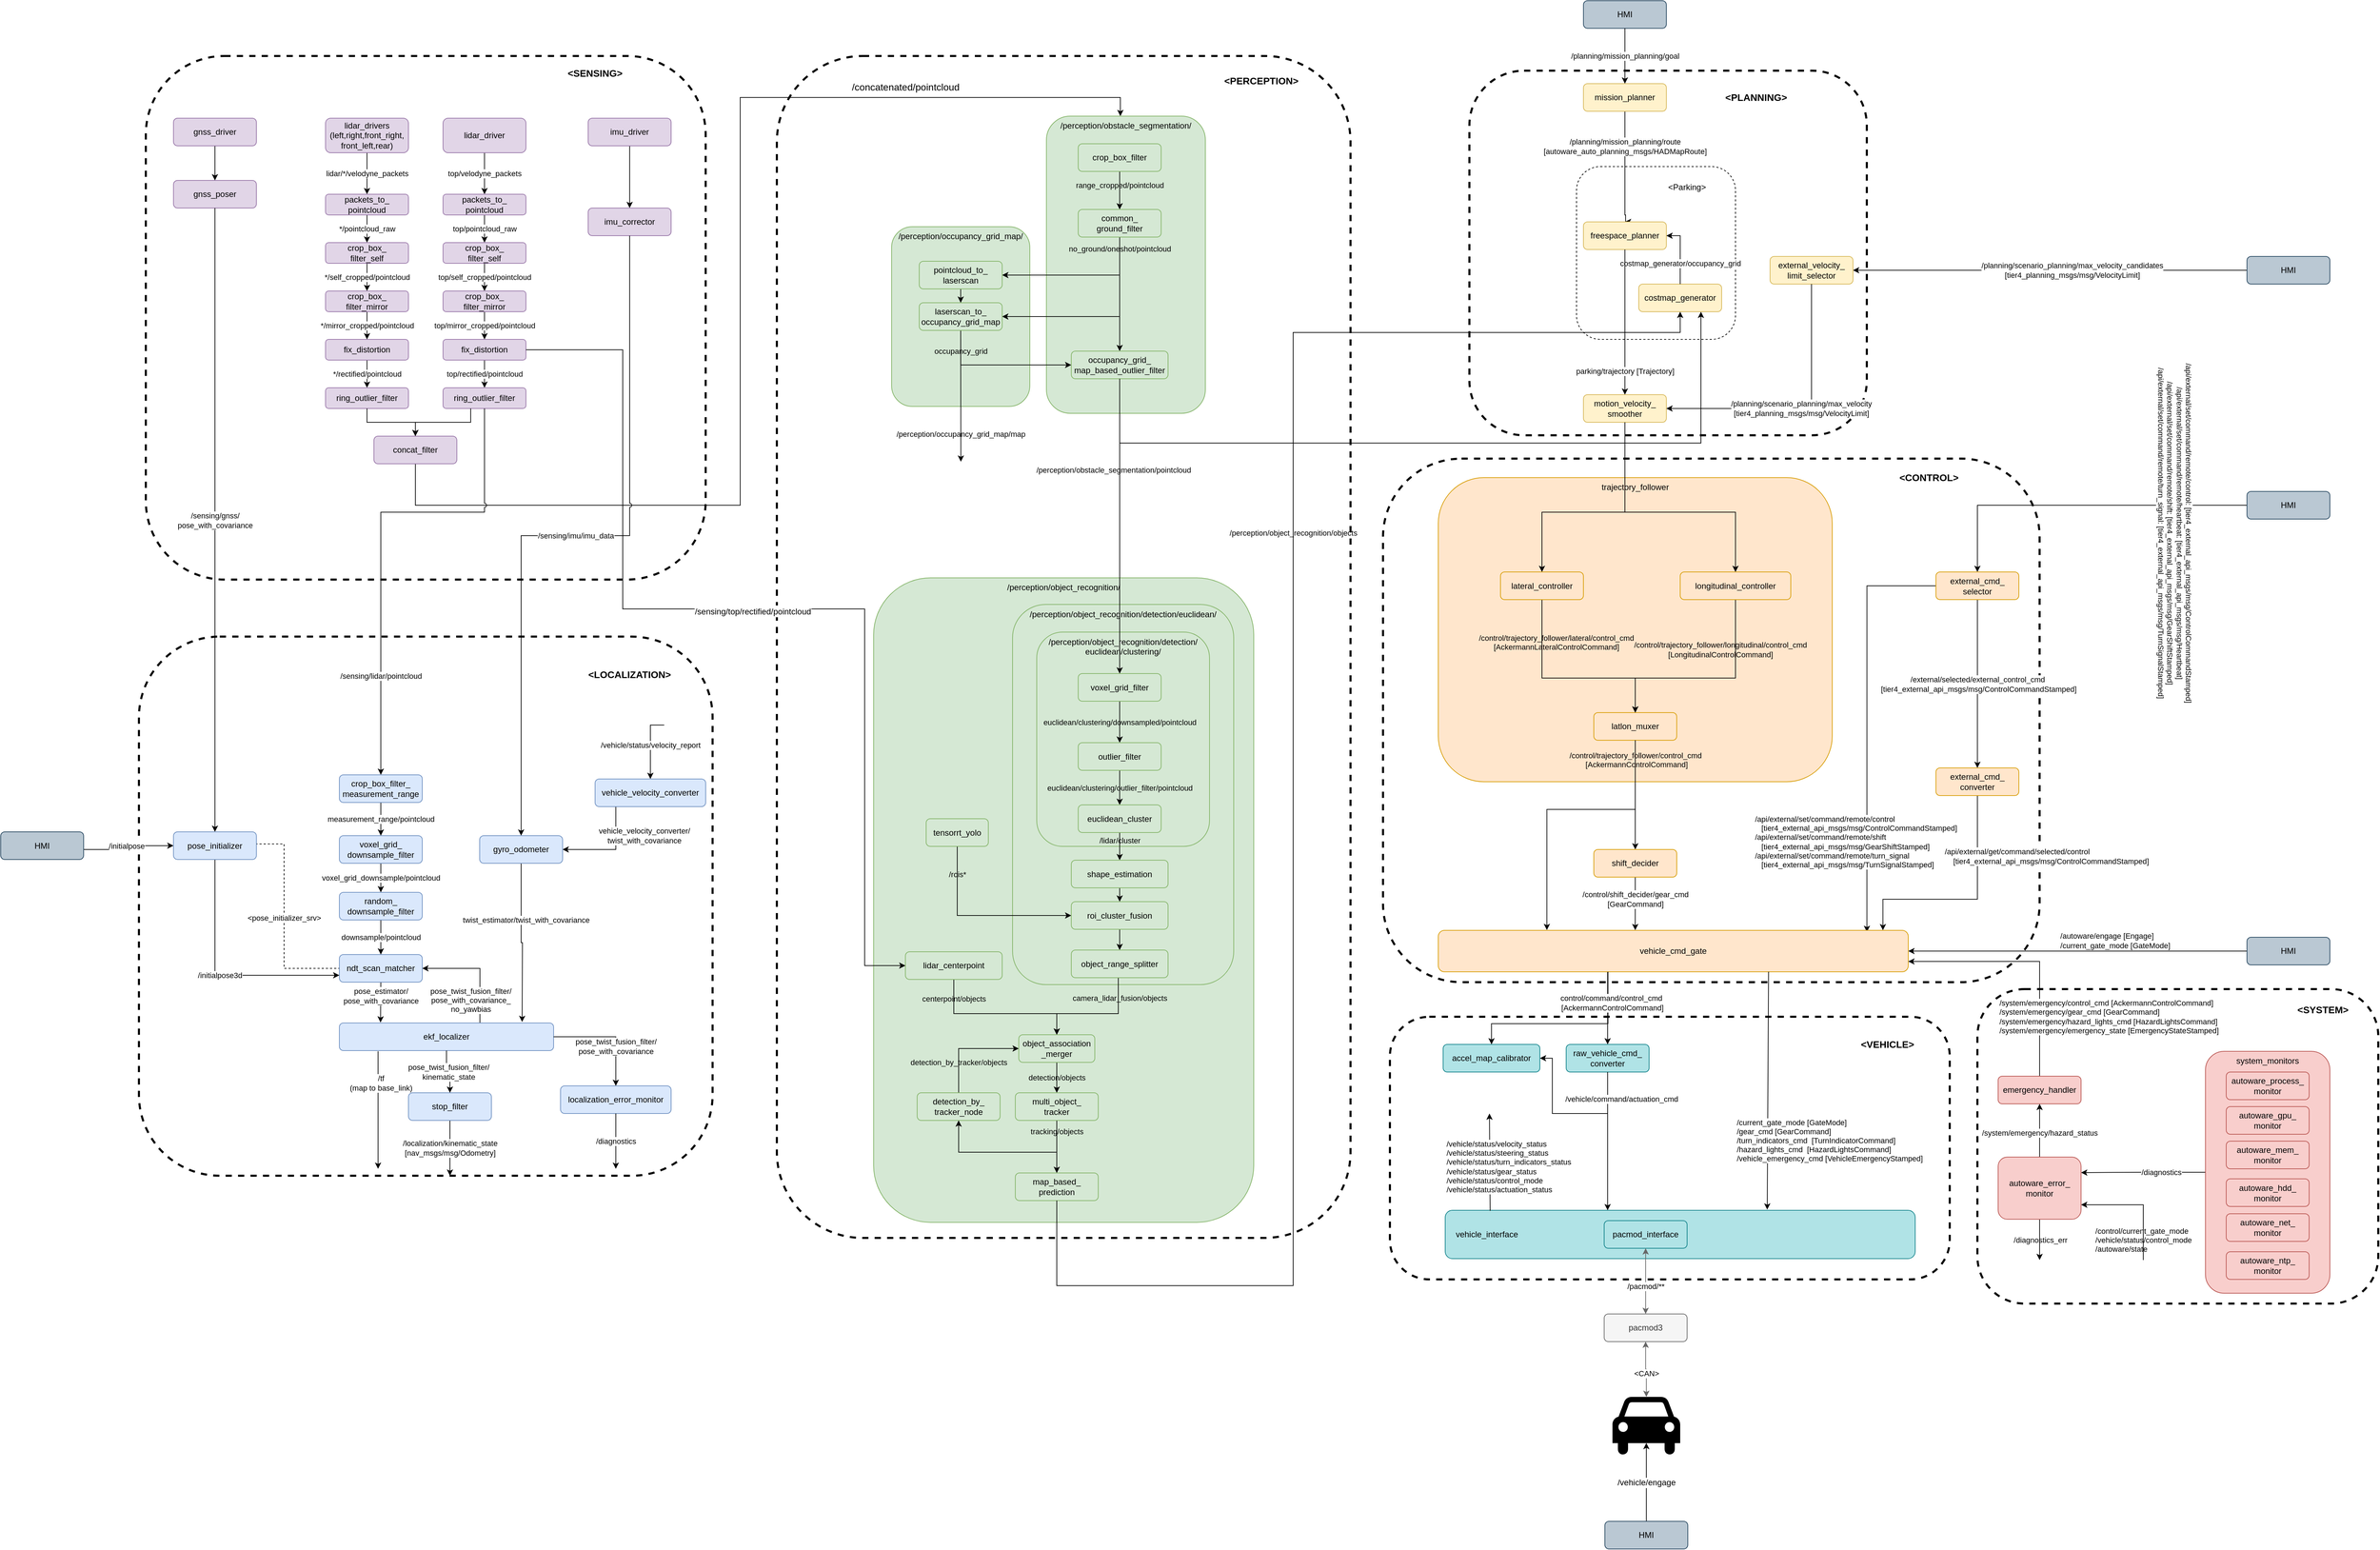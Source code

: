 <mxfile version="20.6.0" type="github">
  <diagram id="Z430kauFOixNenx0ClLi" name="Page-1">
    <mxGraphModel dx="4868" dy="2708" grid="1" gridSize="10" guides="1" tooltips="1" connect="1" arrows="1" fold="1" page="1" pageScale="1" pageWidth="850" pageHeight="1100" math="0" shadow="0">
      <root>
        <mxCell id="0" />
        <mxCell id="1" parent="0" />
        <mxCell id="dgDgLwtVGSBD31zoPSUn-12" value="" style="rounded=1;whiteSpace=wrap;html=1;dashed=1;fillColor=none;strokeWidth=3;comic=0;" vertex="1" parent="1">
          <mxGeometry x="-2330" y="20" width="830" height="780" as="geometry" />
        </mxCell>
        <mxCell id="dgDgLwtVGSBD31zoPSUn-10" value="" style="rounded=1;whiteSpace=wrap;html=1;dashed=1;fillColor=none;strokeWidth=3;comic=0;" vertex="1" parent="1">
          <mxGeometry x="-2320" y="-820" width="810" height="757.5" as="geometry" />
        </mxCell>
        <mxCell id="dgDgLwtVGSBD31zoPSUn-23" value="" style="rounded=1;whiteSpace=wrap;html=1;dashed=1;fillColor=none;strokeWidth=3;comic=0;" vertex="1" parent="1">
          <mxGeometry x="-520" y="570" width="810" height="380" as="geometry" />
        </mxCell>
        <mxCell id="T4uXMFoD5u3B1nQVuzlc-206" value="" style="rounded=1;whiteSpace=wrap;html=1;dashed=1;fillColor=none;strokeWidth=3;comic=0;" parent="1" vertex="1">
          <mxGeometry x="-530" y="-237.5" width="950" height="757.5" as="geometry" />
        </mxCell>
        <mxCell id="dgDgLwtVGSBD31zoPSUn-21" value="" style="rounded=1;whiteSpace=wrap;html=1;dashed=1;fillColor=none;strokeWidth=3;comic=0;" vertex="1" parent="1">
          <mxGeometry x="-1407" y="-820" width="830" height="1710" as="geometry" />
        </mxCell>
        <mxCell id="T4uXMFoD5u3B1nQVuzlc-122" value="" style="rounded=1;whiteSpace=wrap;html=1;dashed=1;fillColor=none;strokeWidth=1;comic=0;" parent="1" vertex="1">
          <mxGeometry x="-250" y="-660" width="230" height="250" as="geometry" />
        </mxCell>
        <mxCell id="T4uXMFoD5u3B1nQVuzlc-195" value="" style="rounded=1;whiteSpace=wrap;html=1;dashed=1;fillColor=none;strokeWidth=3;comic=0;" parent="1" vertex="1">
          <mxGeometry x="-405" y="-798.75" width="575" height="527.5" as="geometry" />
        </mxCell>
        <mxCell id="T4uXMFoD5u3B1nQVuzlc-210" value="trajectory_follower" style="rounded=1;whiteSpace=wrap;html=1;fillColor=#ffe6cc;strokeColor=#d79b00;verticalAlign=top;" parent="1" vertex="1">
          <mxGeometry x="-450" y="-210" width="570" height="440" as="geometry" />
        </mxCell>
        <mxCell id="T4uXMFoD5u3B1nQVuzlc-1" value="/initialpose" style="edgeStyle=orthogonalEdgeStyle;rounded=0;comic=0;jumpStyle=arc;orthogonalLoop=1;jettySize=auto;html=1;startArrow=classic;startFill=1;endArrow=none;endFill=0;exitX=0;exitY=0.5;exitDx=0;exitDy=0;" parent="1" source="T4uXMFoD5u3B1nQVuzlc-50" target="T4uXMFoD5u3B1nQVuzlc-5" edge="1">
          <mxGeometry relative="1" as="geometry">
            <mxPoint x="-2260" y="430" as="targetPoint" />
            <mxPoint x="-2350" y="380" as="sourcePoint" />
            <Array as="points">
              <mxPoint x="-2350" y="323" />
              <mxPoint x="-2350" y="328" />
            </Array>
          </mxGeometry>
        </mxCell>
        <mxCell id="T4uXMFoD5u3B1nQVuzlc-2" value="/vehicle/status/velocity_report" style="edgeStyle=orthogonalEdgeStyle;rounded=0;comic=0;jumpStyle=arc;orthogonalLoop=1;jettySize=auto;html=1;exitX=0.5;exitY=0;exitDx=0;exitDy=0;startArrow=classic;startFill=1;endArrow=none;endFill=0;" parent="1" source="T4uXMFoD5u3B1nQVuzlc-55" edge="1">
          <mxGeometry relative="1" as="geometry">
            <mxPoint x="-1570" y="148" as="targetPoint" />
            <Array as="points">
              <mxPoint x="-1590" y="148" />
            </Array>
            <mxPoint as="offset" />
          </mxGeometry>
        </mxCell>
        <mxCell id="T4uXMFoD5u3B1nQVuzlc-3" value="&amp;lt;pose_initializer_srv&amp;gt;" style="edgeStyle=orthogonalEdgeStyle;rounded=0;comic=0;sketch=0;jumpStyle=arc;orthogonalLoop=1;jettySize=auto;html=1;exitX=1;exitY=0.25;exitDx=0;exitDy=0;entryX=0;entryY=0.5;entryDx=0;entryDy=0;endArrow=none;endFill=0;dashed=1;" parent="1" source="T4uXMFoD5u3B1nQVuzlc-50" target="T4uXMFoD5u3B1nQVuzlc-46" edge="1">
          <mxGeometry relative="1" as="geometry">
            <Array as="points">
              <mxPoint x="-2120" y="320" />
              <mxPoint x="-2120" y="500" />
            </Array>
          </mxGeometry>
        </mxCell>
        <mxCell id="T4uXMFoD5u3B1nQVuzlc-4" value="vehicle_velocity_converter/&lt;br&gt;twist_with_covariance" style="edgeStyle=orthogonalEdgeStyle;rounded=0;comic=0;jumpStyle=arc;orthogonalLoop=1;jettySize=auto;html=1;exitX=1;exitY=0.5;exitDx=0;exitDy=0;startArrow=classic;startFill=1;endArrow=none;endFill=0;entryX=0.5;entryY=1;entryDx=0;entryDy=0;" parent="1" source="T4uXMFoD5u3B1nQVuzlc-52" target="T4uXMFoD5u3B1nQVuzlc-55" edge="1">
          <mxGeometry x="-0.185" y="-20" relative="1" as="geometry">
            <mxPoint x="-1630" y="58" as="targetPoint" />
            <Array as="points">
              <mxPoint x="-1640" y="328" />
            </Array>
            <mxPoint x="21" y="-20" as="offset" />
            <mxPoint x="-1630" y="198" as="sourcePoint" />
          </mxGeometry>
        </mxCell>
        <mxCell id="T4uXMFoD5u3B1nQVuzlc-5" value="HMI" style="rounded=1;whiteSpace=wrap;html=1;fillColor=#bac8d3;strokeColor=#23445d;" parent="1" vertex="1">
          <mxGeometry x="-2530" y="302.5" width="120" height="40" as="geometry" />
        </mxCell>
        <mxCell id="T4uXMFoD5u3B1nQVuzlc-6" value="top/velodyne_packets" style="edgeStyle=elbowEdgeStyle;rounded=0;comic=0;jumpStyle=arc;orthogonalLoop=1;jettySize=auto;elbow=vertical;html=1;exitX=0.5;exitY=1;exitDx=0;exitDy=0;entryX=0.5;entryY=0;entryDx=0;entryDy=0;startArrow=none;startFill=0;endArrow=classic;endFill=1;" parent="1" source="T4uXMFoD5u3B1nQVuzlc-7" target="T4uXMFoD5u3B1nQVuzlc-11" edge="1">
          <mxGeometry relative="1" as="geometry" />
        </mxCell>
        <UserObject label="lidar_driver" tooltip="velodyneのdriverです。VLP16, VLP32, VLS128, Livoxなどなど、たくさん種類があります。" id="T4uXMFoD5u3B1nQVuzlc-7">
          <mxCell style="rounded=1;whiteSpace=wrap;html=1;comic=0;strokeColor=#9673a6;fillColor=#e1d5e7;sketch=0;" parent="1" vertex="1">
            <mxGeometry x="-1890" y="-730" width="120" height="50" as="geometry" />
          </mxCell>
        </UserObject>
        <mxCell id="T4uXMFoD5u3B1nQVuzlc-8" value="top/rectified/pointcloud" style="edgeStyle=elbowEdgeStyle;rounded=0;comic=0;jumpStyle=arc;orthogonalLoop=1;jettySize=auto;elbow=vertical;html=1;exitX=0.5;exitY=1;exitDx=0;exitDy=0;entryX=0.5;entryY=0;entryDx=0;entryDy=0;startArrow=none;startFill=0;endArrow=classic;endFill=1;" parent="1" source="T4uXMFoD5u3B1nQVuzlc-9" target="T4uXMFoD5u3B1nQVuzlc-16" edge="1">
          <mxGeometry relative="1" as="geometry" />
        </mxCell>
        <UserObject label="fix_distortion" tooltip="自車の回転によって生じたLiDAR点群の歪みを補正する。（リンクこれで合ってるっけ？）" link="https://github.com/autowarefoundation/autoware.universe/blob/main/sensing/pointcloud_preprocessor/docs/distortion-corrector.md" id="T4uXMFoD5u3B1nQVuzlc-9">
          <mxCell style="rounded=1;whiteSpace=wrap;html=1;comic=0;fillColor=#e1d5e7;strokeColor=#9673a6;sketch=0;" parent="1" vertex="1">
            <mxGeometry x="-1890" y="-410" width="120" height="30" as="geometry" />
          </mxCell>
        </UserObject>
        <mxCell id="T4uXMFoD5u3B1nQVuzlc-10" value="top/pointcloud_raw" style="edgeStyle=elbowEdgeStyle;rounded=0;comic=0;jumpStyle=arc;orthogonalLoop=1;jettySize=auto;elbow=vertical;html=1;exitX=0.5;exitY=1;exitDx=0;exitDy=0;entryX=0.5;entryY=0;entryDx=0;entryDy=0;startArrow=none;startFill=0;endArrow=classic;endFill=1;" parent="1" source="T4uXMFoD5u3B1nQVuzlc-11" target="T4uXMFoD5u3B1nQVuzlc-13" edge="1">
          <mxGeometry relative="1" as="geometry">
            <mxPoint x="-1830" y="-560" as="targetPoint" />
          </mxGeometry>
        </mxCell>
        <UserObject label="packets_to_&lt;br&gt;pointcloud" tooltip="velodyneのpacketをpointcloud型に変更する" id="T4uXMFoD5u3B1nQVuzlc-11">
          <mxCell style="rounded=1;whiteSpace=wrap;html=1;comic=0;fillColor=#e1d5e7;strokeColor=#9673a6;sketch=0;" parent="1" vertex="1">
            <mxGeometry x="-1890" y="-620" width="120" height="30" as="geometry" />
          </mxCell>
        </UserObject>
        <mxCell id="T4uXMFoD5u3B1nQVuzlc-12" value="top/self_cropped/pointcloud" style="edgeStyle=elbowEdgeStyle;rounded=0;comic=0;jumpStyle=arc;orthogonalLoop=1;jettySize=auto;elbow=vertical;html=1;exitX=0.5;exitY=1;exitDx=0;exitDy=0;entryX=0.5;entryY=0;entryDx=0;entryDy=0;startArrow=none;startFill=0;endArrow=classic;endFill=1;" parent="1" source="T4uXMFoD5u3B1nQVuzlc-13" target="T4uXMFoD5u3B1nQVuzlc-15" edge="1">
          <mxGeometry relative="1" as="geometry" />
        </mxCell>
        <UserObject label="crop_box_&lt;br&gt;filter_self" tooltip="自車の領域内にある点群を除去する。" link="https://github.com/autowarefoundation/autoware.universe/blob/main/sensing/pointcloud_preprocessor/docs/crop-box-filter.md" id="T4uXMFoD5u3B1nQVuzlc-13">
          <mxCell style="rounded=1;whiteSpace=wrap;html=1;comic=0;fillColor=#e1d5e7;strokeColor=#9673a6;sketch=0;" parent="1" vertex="1">
            <mxGeometry x="-1890" y="-550" width="120" height="30" as="geometry" />
          </mxCell>
        </UserObject>
        <mxCell id="T4uXMFoD5u3B1nQVuzlc-14" value="top/mirror_cropped/pointcloud" style="edgeStyle=elbowEdgeStyle;rounded=0;comic=0;jumpStyle=arc;orthogonalLoop=1;jettySize=auto;elbow=vertical;html=1;exitX=0.5;exitY=1;exitDx=0;exitDy=0;entryX=0.5;entryY=0;entryDx=0;entryDy=0;startArrow=none;startFill=0;endArrow=classic;endFill=1;" parent="1" source="T4uXMFoD5u3B1nQVuzlc-15" target="T4uXMFoD5u3B1nQVuzlc-9" edge="1">
          <mxGeometry relative="1" as="geometry" />
        </mxCell>
        <UserObject label="crop_box_&lt;br&gt;filter_mirror" tooltip="自車のサイドミラーの部分に当たった点群を除去する" link="https://github.com/autowarefoundation/autoware.universe/blob/main/sensing/pointcloud_preprocessor/docs/crop-box-filter.md" id="T4uXMFoD5u3B1nQVuzlc-15">
          <mxCell style="rounded=1;whiteSpace=wrap;html=1;comic=0;fillColor=#e1d5e7;strokeColor=#9673a6;sketch=0;" parent="1" vertex="1">
            <mxGeometry x="-1890" y="-480" width="120" height="30" as="geometry" />
          </mxCell>
        </UserObject>
        <UserObject label="ring_outlier_filter" tooltip="点群のノイズ処理を行う&#xa;（同一リングから得られたLiDARの点をクラスタリングし、点群数の少ないクラスタに属する点群はノイズとして除去される）" link="https://github.com/autowarefoundation/autoware.universe/blob/main/sensing/pointcloud_preprocessor/docs/ring-outlier-filter.md" id="T4uXMFoD5u3B1nQVuzlc-16">
          <mxCell style="rounded=1;whiteSpace=wrap;html=1;comic=0;fillColor=#e1d5e7;strokeColor=#9673a6;sketch=0;" parent="1" vertex="1">
            <mxGeometry x="-1890" y="-340" width="120" height="30" as="geometry" />
          </mxCell>
        </UserObject>
        <mxCell id="T4uXMFoD5u3B1nQVuzlc-17" value="lidar/*/velodyne_packets" style="edgeStyle=elbowEdgeStyle;rounded=0;comic=0;jumpStyle=arc;orthogonalLoop=1;jettySize=auto;elbow=vertical;html=1;exitX=0.5;exitY=1;exitDx=0;exitDy=0;entryX=0.5;entryY=0;entryDx=0;entryDy=0;startArrow=none;startFill=0;endArrow=classic;endFill=1;" parent="1" source="T4uXMFoD5u3B1nQVuzlc-18" target="T4uXMFoD5u3B1nQVuzlc-22" edge="1">
          <mxGeometry relative="1" as="geometry" />
        </mxCell>
        <mxCell id="T4uXMFoD5u3B1nQVuzlc-18" value="lidar_drivers&lt;br&gt;(left,right,front_right, front_left,rear)" style="rounded=1;whiteSpace=wrap;html=1;comic=0;strokeColor=#9673a6;fillColor=#e1d5e7;sketch=0;" parent="1" vertex="1">
          <mxGeometry x="-2060" y="-730" width="120" height="50" as="geometry" />
        </mxCell>
        <mxCell id="T4uXMFoD5u3B1nQVuzlc-19" value="&lt;span style=&quot;color: rgb(0 , 0 , 0) ; font-family: &amp;#34;helvetica&amp;#34; ; font-size: 11px ; font-style: normal ; font-weight: 400 ; letter-spacing: normal ; text-align: center ; text-indent: 0px ; text-transform: none ; word-spacing: 0px ; background-color: rgb(255 , 255 , 255) ; display: inline ; float: none&quot;&gt;*/rectified/pointcloud&lt;/span&gt;" style="edgeStyle=elbowEdgeStyle;rounded=0;comic=0;jumpStyle=arc;orthogonalLoop=1;jettySize=auto;elbow=vertical;html=1;exitX=0.5;exitY=1;exitDx=0;exitDy=0;entryX=0.5;entryY=0;entryDx=0;entryDy=0;startArrow=none;startFill=0;endArrow=classic;endFill=1;" parent="1" source="T4uXMFoD5u3B1nQVuzlc-20" target="T4uXMFoD5u3B1nQVuzlc-27" edge="1">
          <mxGeometry relative="1" as="geometry" />
        </mxCell>
        <UserObject label="fix_distortion" tooltip="自車の回転によって生じたLiDAR点群の歪みを補正する。（リンクこれで合ってるっけ？）" link="https://github.com/autowarefoundation/autoware.universe/blob/main/sensing/pointcloud_preprocessor/docs/distortion-corrector.md" id="T4uXMFoD5u3B1nQVuzlc-20">
          <mxCell style="rounded=1;whiteSpace=wrap;html=1;comic=0;fillColor=#e1d5e7;strokeColor=#9673a6;sketch=0;" parent="1" vertex="1">
            <mxGeometry x="-2060" y="-410" width="120" height="30" as="geometry" />
          </mxCell>
        </UserObject>
        <mxCell id="T4uXMFoD5u3B1nQVuzlc-21" value="&lt;span style=&quot;color: rgb(0 , 0 , 0) ; font-family: &amp;#34;helvetica&amp;#34; ; font-size: 11px ; font-style: normal ; font-weight: 400 ; letter-spacing: normal ; text-align: center ; text-indent: 0px ; text-transform: none ; word-spacing: 0px ; background-color: rgb(255 , 255 , 255) ; display: inline ; float: none&quot;&gt;*/pointcloud_raw&lt;/span&gt;" style="edgeStyle=elbowEdgeStyle;rounded=0;comic=0;jumpStyle=arc;orthogonalLoop=1;jettySize=auto;elbow=vertical;html=1;exitX=0.5;exitY=1;exitDx=0;exitDy=0;entryX=0.5;entryY=0;entryDx=0;entryDy=0;startArrow=none;startFill=0;endArrow=classic;endFill=1;" parent="1" source="T4uXMFoD5u3B1nQVuzlc-22" target="T4uXMFoD5u3B1nQVuzlc-24" edge="1">
          <mxGeometry relative="1" as="geometry">
            <mxPoint x="-2000" y="-560" as="targetPoint" />
          </mxGeometry>
        </mxCell>
        <UserObject label="packets_to_&lt;br&gt;pointcloud" tooltip="velodyneのpacketをpointcloud型に変更する" id="T4uXMFoD5u3B1nQVuzlc-22">
          <mxCell style="rounded=1;whiteSpace=wrap;html=1;comic=0;fillColor=#e1d5e7;strokeColor=#9673a6;sketch=0;" parent="1" vertex="1">
            <mxGeometry x="-2060" y="-620" width="120" height="30" as="geometry" />
          </mxCell>
        </UserObject>
        <mxCell id="T4uXMFoD5u3B1nQVuzlc-23" value="&lt;span style=&quot;color: rgb(0 , 0 , 0) ; font-family: &amp;#34;helvetica&amp;#34; ; font-size: 11px ; font-style: normal ; font-weight: 400 ; letter-spacing: normal ; text-align: center ; text-indent: 0px ; text-transform: none ; word-spacing: 0px ; background-color: rgb(255 , 255 , 255) ; display: inline ; float: none&quot;&gt;*/self_cropped/pointcloud&lt;/span&gt;" style="edgeStyle=elbowEdgeStyle;rounded=0;comic=0;jumpStyle=arc;orthogonalLoop=1;jettySize=auto;elbow=vertical;html=1;exitX=0.5;exitY=1;exitDx=0;exitDy=0;entryX=0.5;entryY=0;entryDx=0;entryDy=0;startArrow=none;startFill=0;endArrow=classic;endFill=1;" parent="1" source="T4uXMFoD5u3B1nQVuzlc-24" target="T4uXMFoD5u3B1nQVuzlc-26" edge="1">
          <mxGeometry relative="1" as="geometry" />
        </mxCell>
        <UserObject label="crop_box_&lt;br&gt;filter_self" tooltip="自車の領域内にある点群を除去する。" link="https://github.com/autowarefoundation/autoware.universe/blob/main/sensing/pointcloud_preprocessor/docs/crop-box-filter.md" id="T4uXMFoD5u3B1nQVuzlc-24">
          <mxCell style="rounded=1;whiteSpace=wrap;html=1;comic=0;fillColor=#e1d5e7;strokeColor=#9673a6;sketch=0;" parent="1" vertex="1">
            <mxGeometry x="-2060" y="-550" width="120" height="30" as="geometry" />
          </mxCell>
        </UserObject>
        <mxCell id="T4uXMFoD5u3B1nQVuzlc-25" value="&lt;span style=&quot;color: rgb(0 , 0 , 0) ; font-family: &amp;#34;helvetica&amp;#34; ; font-size: 11px ; font-style: normal ; font-weight: 400 ; letter-spacing: normal ; text-align: center ; text-indent: 0px ; text-transform: none ; word-spacing: 0px ; background-color: rgb(255 , 255 , 255) ; display: inline ; float: none&quot;&gt;*/mirror_cropped/pointcloud&lt;/span&gt;" style="edgeStyle=elbowEdgeStyle;rounded=0;comic=0;jumpStyle=arc;orthogonalLoop=1;jettySize=auto;elbow=vertical;html=1;exitX=0.5;exitY=1;exitDx=0;exitDy=0;entryX=0.5;entryY=0;entryDx=0;entryDy=0;startArrow=none;startFill=0;endArrow=classic;endFill=1;" parent="1" source="T4uXMFoD5u3B1nQVuzlc-26" target="T4uXMFoD5u3B1nQVuzlc-20" edge="1">
          <mxGeometry relative="1" as="geometry" />
        </mxCell>
        <UserObject label="crop_box_&lt;br&gt;filter_mirror" tooltip="自車のサイドミラーの部分に当たった点群を除去する" link="https://github.com/autowarefoundation/autoware.universe/blob/main/sensing/pointcloud_preprocessor/docs/crop-box-filter.md" id="T4uXMFoD5u3B1nQVuzlc-26">
          <mxCell style="rounded=1;whiteSpace=wrap;html=1;comic=0;fillColor=#e1d5e7;strokeColor=#9673a6;sketch=0;" parent="1" vertex="1">
            <mxGeometry x="-2060" y="-480" width="120" height="30" as="geometry" />
          </mxCell>
        </UserObject>
        <UserObject label="ring_outlier_filter" tooltip="点群のノイズ処理を行う&#xa;（同一リングから得られたLiDARの点をクラスタリングし、点群数の少ないクラスタに属する点群はノイズとして除去される）" link="https://github.com/autowarefoundation/autoware.universe/blob/main/sensing/pointcloud_preprocessor/docs/ring-outlier-filter.md" id="T4uXMFoD5u3B1nQVuzlc-27">
          <mxCell style="rounded=1;whiteSpace=wrap;html=1;comic=0;fillColor=#e1d5e7;strokeColor=#9673a6;sketch=0;" parent="1" vertex="1">
            <mxGeometry x="-2060" y="-340" width="120" height="30" as="geometry" />
          </mxCell>
        </UserObject>
        <mxCell id="dgDgLwtVGSBD31zoPSUn-15" style="edgeStyle=orthogonalEdgeStyle;rounded=0;orthogonalLoop=1;jettySize=auto;html=1;exitX=0.5;exitY=1;exitDx=0;exitDy=0;fontSize=14;fontColor=#000000;" edge="1" parent="1" source="T4uXMFoD5u3B1nQVuzlc-29" target="T4uXMFoD5u3B1nQVuzlc-93">
          <mxGeometry relative="1" as="geometry">
            <mxPoint x="-790" y="-870" as="targetPoint" />
            <Array as="points">
              <mxPoint x="-1930" y="-170" />
              <mxPoint x="-1460" y="-170" />
              <mxPoint x="-1460" y="-760" />
              <mxPoint x="-910" y="-760" />
            </Array>
          </mxGeometry>
        </mxCell>
        <mxCell id="dgDgLwtVGSBD31zoPSUn-16" value="/concatenated/pointcloud" style="edgeLabel;html=1;align=center;verticalAlign=middle;resizable=0;points=[];fontSize=14;fontColor=#000000;" vertex="1" connectable="0" parent="dgDgLwtVGSBD31zoPSUn-15">
          <mxGeometry x="0.246" y="1" relative="1" as="geometry">
            <mxPoint x="240" y="-78" as="offset" />
          </mxGeometry>
        </mxCell>
        <UserObject label="concat_filter" tooltip="複数のLiDAR点群をまとめて1つにする" link="https://github.com/autowarefoundation/autoware.universe/blob/main/sensing/pointcloud_preprocessor/docs/concatenate-data.md" id="T4uXMFoD5u3B1nQVuzlc-29">
          <mxCell style="rounded=1;whiteSpace=wrap;html=1;comic=0;fillColor=#e1d5e7;strokeColor=#9673a6;sketch=0;" parent="1" vertex="1">
            <mxGeometry x="-1990" y="-270" width="120" height="40" as="geometry" />
          </mxCell>
        </UserObject>
        <mxCell id="T4uXMFoD5u3B1nQVuzlc-30" style="edgeStyle=elbowEdgeStyle;rounded=0;comic=0;jumpStyle=arc;orthogonalLoop=1;jettySize=auto;elbow=vertical;html=1;entryX=0.5;entryY=0;entryDx=0;entryDy=0;startArrow=none;startFill=0;endArrow=classic;endFill=1;" parent="1" source="T4uXMFoD5u3B1nQVuzlc-27" target="T4uXMFoD5u3B1nQVuzlc-29" edge="1">
          <mxGeometry relative="1" as="geometry">
            <mxPoint x="-2000" y="-310" as="sourcePoint" />
          </mxGeometry>
        </mxCell>
        <mxCell id="T4uXMFoD5u3B1nQVuzlc-31" style="edgeStyle=elbowEdgeStyle;rounded=0;comic=0;jumpStyle=arc;orthogonalLoop=1;jettySize=auto;elbow=vertical;html=1;exitX=0.5;exitY=1;exitDx=0;exitDy=0;startArrow=none;startFill=0;endArrow=classic;endFill=1;" parent="1" edge="1">
          <mxGeometry relative="1" as="geometry">
            <mxPoint x="-1930" y="-270" as="targetPoint" />
            <mxPoint x="-1850" y="-310" as="sourcePoint" />
          </mxGeometry>
        </mxCell>
        <object label="gnss_poser" tooltip="MGRS座標系への変換" link="https://github.com/tier4/autoware.iv/tree/master/sensing/preprocessor/gnss/gnss_poser" id="T4uXMFoD5u3B1nQVuzlc-32">
          <mxCell style="rounded=1;whiteSpace=wrap;html=1;comic=0;fillColor=#e1d5e7;strokeColor=#9673a6;sketch=0;" parent="1" vertex="1">
            <mxGeometry x="-2280" y="-640" width="120" height="40" as="geometry" />
          </mxCell>
        </object>
        <mxCell id="T4uXMFoD5u3B1nQVuzlc-33" style="edgeStyle=elbowEdgeStyle;rounded=0;comic=0;jumpStyle=arc;orthogonalLoop=1;jettySize=auto;elbow=vertical;html=1;entryX=0.5;entryY=0;entryDx=0;entryDy=0;startArrow=none;startFill=0;endArrow=classic;endFill=1;" parent="1" source="T4uXMFoD5u3B1nQVuzlc-34" target="T4uXMFoD5u3B1nQVuzlc-32" edge="1">
          <mxGeometry relative="1" as="geometry" />
        </mxCell>
        <object label="gnss_driver" desc="MGRS座標系への変換" tooltip="gnssのdriverです" id="T4uXMFoD5u3B1nQVuzlc-34">
          <mxCell style="rounded=1;whiteSpace=wrap;html=1;comic=0;strokeColor=#9673a6;fillColor=#e1d5e7;sketch=0;" parent="1" vertex="1">
            <mxGeometry x="-2280" y="-730" width="120" height="40" as="geometry" />
          </mxCell>
        </object>
        <mxCell id="dgDgLwtVGSBD31zoPSUn-20" style="edgeStyle=orthogonalEdgeStyle;rounded=0;orthogonalLoop=1;jettySize=auto;html=1;exitX=0.5;exitY=1;exitDx=0;exitDy=0;entryX=0.5;entryY=0;entryDx=0;entryDy=0;fontSize=12;fontColor=#000000;" edge="1" parent="1" source="T4uXMFoD5u3B1nQVuzlc-35" target="T4uXMFoD5u3B1nQVuzlc-39">
          <mxGeometry relative="1" as="geometry" />
        </mxCell>
        <UserObject label="imu_driver" tooltip="imuのdriverです" id="T4uXMFoD5u3B1nQVuzlc-35">
          <mxCell style="rounded=1;whiteSpace=wrap;html=1;comic=0;strokeColor=#9673a6;fillColor=#e1d5e7;sketch=0;" parent="1" vertex="1">
            <mxGeometry x="-1680" y="-730" width="120" height="40" as="geometry" />
          </mxCell>
        </UserObject>
        <mxCell id="T4uXMFoD5u3B1nQVuzlc-37" value="/sensing/lidar/pointcloud" style="edgeStyle=elbowEdgeStyle;rounded=0;comic=0;jumpStyle=arc;orthogonalLoop=1;jettySize=auto;elbow=vertical;html=1;exitX=0.5;exitY=1;exitDx=0;exitDy=0;startArrow=none;startFill=0;endArrow=classic;endFill=1;entryX=0.5;entryY=0;entryDx=0;entryDy=0;" parent="1" source="T4uXMFoD5u3B1nQVuzlc-16" target="T4uXMFoD5u3B1nQVuzlc-54" edge="1">
          <mxGeometry x="0.579" relative="1" as="geometry">
            <mxPoint x="-1520" y="-160" as="targetPoint" />
            <mxPoint x="-1370" y="-380" as="sourcePoint" />
            <Array as="points">
              <mxPoint x="-1890" y="-160" />
            </Array>
            <mxPoint as="offset" />
          </mxGeometry>
        </mxCell>
        <mxCell id="T4uXMFoD5u3B1nQVuzlc-38" value="/sensing/gnss/&lt;br&gt;pose_with_covariance" style="edgeStyle=elbowEdgeStyle;rounded=0;comic=0;jumpStyle=arc;orthogonalLoop=1;jettySize=auto;elbow=vertical;html=1;exitX=0.5;exitY=1;exitDx=0;exitDy=0;startArrow=none;startFill=0;endArrow=classic;endFill=1;entryX=0.5;entryY=0;entryDx=0;entryDy=0;" parent="1" source="T4uXMFoD5u3B1nQVuzlc-32" target="T4uXMFoD5u3B1nQVuzlc-50" edge="1">
          <mxGeometry relative="1" as="geometry">
            <mxPoint x="-2010" y="-40" as="targetPoint" />
            <Array as="points">
              <mxPoint x="-2250" y="100" />
            </Array>
          </mxGeometry>
        </mxCell>
        <UserObject label="imu_corrector" tooltip="ヨーレートのバイアス除去とかをするノード" link="https://github.com/tier4/autoware.iv/tree/main/sensing/preprocessor/imu/imu_corrector" id="T4uXMFoD5u3B1nQVuzlc-39">
          <mxCell style="rounded=1;whiteSpace=wrap;html=1;comic=0;strokeColor=#9673a6;fillColor=#e1d5e7;sketch=0;" parent="1" vertex="1">
            <mxGeometry x="-1680" y="-600" width="120" height="40" as="geometry" />
          </mxCell>
        </UserObject>
        <mxCell id="T4uXMFoD5u3B1nQVuzlc-40" value="/sensing/imu/imu_data" style="edgeStyle=elbowEdgeStyle;rounded=0;comic=0;jumpStyle=arc;orthogonalLoop=1;jettySize=auto;elbow=vertical;html=1;startArrow=none;startFill=0;endArrow=classic;endFill=1;entryX=0.5;entryY=0;entryDx=0;entryDy=0;exitX=0.5;exitY=1;exitDx=0;exitDy=0;" parent="1" source="T4uXMFoD5u3B1nQVuzlc-39" target="T4uXMFoD5u3B1nQVuzlc-52" edge="1">
          <mxGeometry relative="1" as="geometry">
            <mxPoint x="-1697" y="-10" as="targetPoint" />
            <mxPoint x="-1707" y="20" as="sourcePoint" />
          </mxGeometry>
        </mxCell>
        <mxCell id="T4uXMFoD5u3B1nQVuzlc-41" value="voxel_grid_downsample/pointcloud" style="edgeStyle=orthogonalEdgeStyle;rounded=0;comic=0;jumpStyle=arc;orthogonalLoop=1;jettySize=auto;html=1;exitX=0.5;exitY=1;exitDx=0;exitDy=0;entryX=0.5;entryY=0;entryDx=0;entryDy=0;startArrow=none;startFill=0;" parent="1" source="T4uXMFoD5u3B1nQVuzlc-42" target="T4uXMFoD5u3B1nQVuzlc-48" edge="1">
          <mxGeometry relative="1" as="geometry" />
        </mxCell>
        <UserObject label="voxel_grid_&lt;br&gt;downsample_filter" tooltip="立体格子の点群密度が一様になるように点群を間引く。点群密度が正規化されるため、NDTのロバスト化に一役買っている。" id="T4uXMFoD5u3B1nQVuzlc-42">
          <mxCell style="rounded=1;whiteSpace=wrap;html=1;comic=0;fillColor=#dae8fc;strokeColor=#6c8ebf;sketch=0;" parent="1" vertex="1">
            <mxGeometry x="-2040" y="308" width="120" height="40" as="geometry" />
          </mxCell>
        </UserObject>
        <mxCell id="T4uXMFoD5u3B1nQVuzlc-43" value="pose_twist_fusion_filter/&lt;br&gt;pose_with_covariance_&lt;br&gt;no_yawbias" style="edgeStyle=orthogonalEdgeStyle;rounded=0;comic=0;jumpStyle=arc;orthogonalLoop=1;jettySize=auto;html=1;exitX=0.656;exitY=0.014;exitDx=0;exitDy=0;entryX=1;entryY=0.5;entryDx=0;entryDy=0;startArrow=none;startFill=0;endArrow=classic;endFill=1;exitPerimeter=0;" parent="1" source="T4uXMFoD5u3B1nQVuzlc-44" target="T4uXMFoD5u3B1nQVuzlc-46" edge="1">
          <mxGeometry x="-0.587" y="13" relative="1" as="geometry">
            <mxPoint as="offset" />
          </mxGeometry>
        </mxCell>
        <UserObject label="ekf_localizer" tooltip="Estimate ego vehicle&#39;s position, orientation, and velocity by EKF algorithm." link="https://github.com/tier4/autoware.iv/tree/master/localization/pose_twist_fusion_filter/ekf_localizer" id="T4uXMFoD5u3B1nQVuzlc-44">
          <mxCell style="rounded=1;whiteSpace=wrap;html=1;comic=0;fillColor=#dae8fc;strokeColor=#6c8ebf;sketch=0;" parent="1" vertex="1">
            <mxGeometry x="-2040" y="579" width="310" height="40" as="geometry" />
          </mxCell>
        </UserObject>
        <mxCell id="T4uXMFoD5u3B1nQVuzlc-45" value="pose_estimator/&lt;br&gt;pose_with_covariance" style="edgeStyle=elbowEdgeStyle;rounded=0;comic=0;jumpStyle=arc;orthogonalLoop=1;jettySize=auto;html=1;exitX=0.5;exitY=1;exitDx=0;exitDy=0;startArrow=none;startFill=0;endArrow=classic;endFill=1;entryX=0.192;entryY=-0.017;entryDx=0;entryDy=0;entryPerimeter=0;elbow=vertical;" parent="1" source="T4uXMFoD5u3B1nQVuzlc-46" target="T4uXMFoD5u3B1nQVuzlc-44" edge="1">
          <mxGeometry x="-0.32" relative="1" as="geometry">
            <mxPoint x="-1650.86" y="559" as="targetPoint" />
            <mxPoint as="offset" />
          </mxGeometry>
        </mxCell>
        <UserObject label="ndt_scan_matcher" tooltip="LiDARの点群とpointcloud_mapとのマッチングを行い、自己位置を計算する" link="https://github.com/tier4/autoware.iv/tree/master/localization/pose_estimator/ndt_scan_matcher" id="T4uXMFoD5u3B1nQVuzlc-46">
          <mxCell style="rounded=1;whiteSpace=wrap;html=1;comic=0;fillColor=#dae8fc;strokeColor=#6c8ebf;sketch=0;" parent="1" vertex="1">
            <mxGeometry x="-2040" y="480" width="120" height="40" as="geometry" />
          </mxCell>
        </UserObject>
        <mxCell id="T4uXMFoD5u3B1nQVuzlc-47" value="downsample/pointcloud" style="edgeStyle=orthogonalEdgeStyle;rounded=0;comic=0;jumpStyle=arc;orthogonalLoop=1;jettySize=auto;html=1;startArrow=none;startFill=0;" parent="1" source="T4uXMFoD5u3B1nQVuzlc-48" target="T4uXMFoD5u3B1nQVuzlc-46" edge="1">
          <mxGeometry relative="1" as="geometry" />
        </mxCell>
        <UserObject label="random_&lt;br&gt;downsample_filter" tooltip="点群数が一定以下になるようにランダムに間引く。基本的にはvoxel grid filterで丁度いいくらい点群数になるように調整してあり、点群数のlimiter的な立ち位置が強い&#xa;" id="T4uXMFoD5u3B1nQVuzlc-48">
          <mxCell style="rounded=1;whiteSpace=wrap;html=1;comic=0;fillColor=#dae8fc;strokeColor=#6c8ebf;sketch=0;" parent="1" vertex="1">
            <mxGeometry x="-2040" y="390" width="120" height="40" as="geometry" />
          </mxCell>
        </UserObject>
        <mxCell id="T4uXMFoD5u3B1nQVuzlc-49" value="/initialpose3d" style="edgeStyle=orthogonalEdgeStyle;rounded=0;comic=0;jumpStyle=arc;orthogonalLoop=1;jettySize=auto;html=1;entryX=0;entryY=0.75;entryDx=0;entryDy=0;startArrow=none;startFill=0;endArrow=classic;endFill=1;" parent="1" source="T4uXMFoD5u3B1nQVuzlc-50" target="T4uXMFoD5u3B1nQVuzlc-46" edge="1">
          <mxGeometry relative="1" as="geometry">
            <Array as="points">
              <mxPoint x="-2220" y="510" />
            </Array>
            <mxPoint x="-2040" y="599" as="targetPoint" />
          </mxGeometry>
        </mxCell>
        <UserObject label="pose_initializer" tooltip="GNSS / Userからラフな初期位置を受け取り、NDT+モンテカルロ法で正確な自己位置を推定して出力する。NDTとはserviceでやり取りする。" link="https://github.com/tier4/autoware.iv/tree/master/localization/util/pose_initializer" id="T4uXMFoD5u3B1nQVuzlc-50">
          <mxCell style="rounded=1;whiteSpace=wrap;html=1;comic=0;fillColor=#dae8fc;strokeColor=#6c8ebf;sketch=0;" parent="1" vertex="1">
            <mxGeometry x="-2280" y="302.5" width="120" height="40" as="geometry" />
          </mxCell>
        </UserObject>
        <mxCell id="T4uXMFoD5u3B1nQVuzlc-51" value="twist_estimator/twist_with_covariance" style="edgeStyle=orthogonalEdgeStyle;rounded=0;comic=0;jumpStyle=arc;orthogonalLoop=1;jettySize=auto;html=1;startArrow=none;startFill=0;endArrow=classic;endFill=1;exitX=0.5;exitY=1;exitDx=0;exitDy=0;entryX=0.853;entryY=-0.036;entryDx=0;entryDy=0;entryPerimeter=0;" parent="1" source="T4uXMFoD5u3B1nQVuzlc-52" edge="1">
          <mxGeometry x="-0.29" y="7" relative="1" as="geometry">
            <mxPoint x="-1775.57" y="577.56" as="targetPoint" />
            <Array as="points" />
            <mxPoint as="offset" />
          </mxGeometry>
        </mxCell>
        <UserObject label="gyro_odometer" tooltip="車両速度とimuを統合する。いまは確か、ただ単にvx=vehicle, wz=imuだった気がする。" link="https://github.com/tier4/autoware.iv/tree/master/localization/twist_estimator/gyro_odometer" id="T4uXMFoD5u3B1nQVuzlc-52">
          <mxCell style="rounded=1;whiteSpace=wrap;html=1;comic=0;fillColor=#dae8fc;strokeColor=#6c8ebf;sketch=0;" parent="1" vertex="1">
            <mxGeometry x="-1837" y="308" width="120" height="40" as="geometry" />
          </mxCell>
        </UserObject>
        <mxCell id="T4uXMFoD5u3B1nQVuzlc-53" value="measurement_range/pointcloud" style="edgeStyle=orthogonalEdgeStyle;rounded=0;comic=0;jumpStyle=arc;orthogonalLoop=1;jettySize=auto;html=1;startArrow=none;startFill=0;" parent="1" source="T4uXMFoD5u3B1nQVuzlc-54" target="T4uXMFoD5u3B1nQVuzlc-42" edge="1">
          <mxGeometry relative="1" as="geometry" />
        </mxCell>
        <UserObject label="crop_box_filter_&lt;br&gt;measurement_range" tooltip="一定範囲内のLiDAR点群のみを切り取って出力する。ホントは遠くまで見たいけど、歪みの影響が大きくなったり、そもそも遠方の点群地図がなかったりするので、近くだけを見てる。" id="T4uXMFoD5u3B1nQVuzlc-54">
          <mxCell style="rounded=1;whiteSpace=wrap;html=1;comic=0;fillColor=#dae8fc;strokeColor=#6c8ebf;sketch=0;" parent="1" vertex="1">
            <mxGeometry x="-2040" y="220" width="120" height="40" as="geometry" />
          </mxCell>
        </UserObject>
        <UserObject label="vehicle_velocity_converter" tooltip="車両速度とimuを統合する。いまは確か、ただ単にvx=vehicle, wz=imuだった気がする。" id="T4uXMFoD5u3B1nQVuzlc-55">
          <mxCell style="rounded=1;whiteSpace=wrap;html=1;comic=0;fillColor=#dae8fc;strokeColor=#6c8ebf;sketch=0;" parent="1" vertex="1">
            <mxGeometry x="-1670" y="226" width="160" height="40" as="geometry" />
          </mxCell>
        </UserObject>
        <mxCell id="T4uXMFoD5u3B1nQVuzlc-56" value="/tf&lt;br&gt;(map to base_link)" style="edgeStyle=orthogonalEdgeStyle;rounded=0;comic=0;jumpStyle=arc;orthogonalLoop=1;jettySize=auto;html=1;startArrow=none;startFill=0;endArrow=classic;endFill=1;" parent="1" edge="1">
          <mxGeometry x="-0.467" y="4" relative="1" as="geometry">
            <mxPoint x="-1984" y="790" as="targetPoint" />
            <mxPoint x="-1984" y="620" as="sourcePoint" />
            <Array as="points">
              <mxPoint x="-1984" y="660" />
              <mxPoint x="-1984" y="660" />
            </Array>
            <mxPoint as="offset" />
          </mxGeometry>
        </mxCell>
        <mxCell id="T4uXMFoD5u3B1nQVuzlc-57" value="/localization/kinematic_state&lt;br&gt;[nav_msgs/msg/Odometry]" style="edgeStyle=orthogonalEdgeStyle;rounded=0;orthogonalLoop=1;jettySize=auto;html=1;exitX=0.5;exitY=1;exitDx=0;exitDy=0;comic=0;" parent="1" source="T4uXMFoD5u3B1nQVuzlc-58" edge="1">
          <mxGeometry relative="1" as="geometry">
            <mxPoint x="-1880" y="800" as="targetPoint" />
            <Array as="points">
              <mxPoint x="-1880" y="790" />
            </Array>
          </mxGeometry>
        </mxCell>
        <UserObject label="stop_filter" tooltip="Overwrite vx=0 and wz=0 when the vehicle wheel speed is zero to indicate the stop condition." id="T4uXMFoD5u3B1nQVuzlc-58">
          <mxCell style="rounded=1;whiteSpace=wrap;html=1;comic=0;fillColor=#dae8fc;strokeColor=#6c8ebf;sketch=0;" parent="1" vertex="1">
            <mxGeometry x="-1940" y="680" width="120" height="40" as="geometry" />
          </mxCell>
        </UserObject>
        <UserObject label="localization_error_monitor" tooltip="" id="T4uXMFoD5u3B1nQVuzlc-59">
          <mxCell style="rounded=1;whiteSpace=wrap;html=1;comic=0;fillColor=#dae8fc;strokeColor=#6c8ebf;sketch=0;" parent="1" vertex="1">
            <mxGeometry x="-1720" y="670" width="160" height="40" as="geometry" />
          </mxCell>
        </UserObject>
        <mxCell id="T4uXMFoD5u3B1nQVuzlc-60" value="pose_twist_fusion_filter/&lt;br&gt;pose_with_covariance" style="edgeStyle=orthogonalEdgeStyle;rounded=0;comic=0;jumpStyle=arc;orthogonalLoop=1;jettySize=auto;html=1;exitX=1;exitY=0.5;exitDx=0;exitDy=0;startArrow=none;startFill=0;endArrow=classic;endFill=1;entryX=0.5;entryY=0;entryDx=0;entryDy=0;" parent="1" source="T4uXMFoD5u3B1nQVuzlc-44" target="T4uXMFoD5u3B1nQVuzlc-59" edge="1">
          <mxGeometry x="0.285" relative="1" as="geometry">
            <mxPoint x="-2041" y="682" as="targetPoint" />
            <mxPoint x="-2060" y="599" as="sourcePoint" />
            <Array as="points">
              <mxPoint x="-1640" y="599" />
            </Array>
            <mxPoint as="offset" />
          </mxGeometry>
        </mxCell>
        <mxCell id="T4uXMFoD5u3B1nQVuzlc-61" value="/diagnostics" style="edgeStyle=orthogonalEdgeStyle;rounded=0;orthogonalLoop=1;jettySize=auto;html=1;exitX=0.5;exitY=1;exitDx=0;exitDy=0;comic=0;" parent="1" source="T4uXMFoD5u3B1nQVuzlc-59" edge="1">
          <mxGeometry relative="1" as="geometry">
            <mxPoint x="-1640" y="790" as="targetPoint" />
            <mxPoint x="-2188" y="730" as="sourcePoint" />
            <mxPoint as="offset" />
            <Array as="points">
              <mxPoint x="-1640" y="790" />
            </Array>
          </mxGeometry>
        </mxCell>
        <mxCell id="T4uXMFoD5u3B1nQVuzlc-62" value="pose_twist_fusion_filter/&lt;br&gt;kinematic_state" style="edgeStyle=orthogonalEdgeStyle;rounded=0;comic=0;jumpStyle=arc;orthogonalLoop=1;jettySize=auto;html=1;startArrow=none;startFill=0;endArrow=classic;endFill=1;entryX=0.5;entryY=0;entryDx=0;entryDy=0;exitX=0.5;exitY=1;exitDx=0;exitDy=0;" parent="1" source="T4uXMFoD5u3B1nQVuzlc-44" target="T4uXMFoD5u3B1nQVuzlc-58" edge="1">
          <mxGeometry relative="1" as="geometry">
            <mxPoint x="-1864.97" y="681" as="targetPoint" />
            <mxPoint x="-1869.97" y="620" as="sourcePoint" />
          </mxGeometry>
        </mxCell>
        <mxCell id="T4uXMFoD5u3B1nQVuzlc-63" value="&lt;div&gt;/perception/object_recognition/&lt;br&gt;&lt;/div&gt;" style="rounded=1;whiteSpace=wrap;html=1;fillColor=#d5e8d4;strokeColor=#82b366;verticalAlign=top;align=center;labelBackgroundColor=none;" parent="1" vertex="1">
          <mxGeometry x="-1267" y="-65" width="550" height="932.5" as="geometry" />
        </mxCell>
        <mxCell id="T4uXMFoD5u3B1nQVuzlc-64" value="&lt;div&gt;/perception/object_recognition/detection/euclidean/&lt;br&gt;&lt;/div&gt;" style="rounded=1;whiteSpace=wrap;html=1;fillColor=#d5e8d4;strokeColor=#82b366;verticalAlign=top;align=center;labelBackgroundColor=none;" parent="1" vertex="1">
          <mxGeometry x="-1066" y="-26.5" width="320" height="550" as="geometry" />
        </mxCell>
        <mxCell id="T4uXMFoD5u3B1nQVuzlc-65" value="&lt;div&gt;&lt;span&gt;/perception/&lt;/span&gt;&lt;span&gt;object_recognition/&lt;/span&gt;&lt;span&gt;detection/&lt;/span&gt;&lt;/div&gt;&lt;div&gt;&lt;span&gt;euclidean/clustering/&lt;/span&gt;&lt;br&gt;&lt;/div&gt;" style="rounded=1;whiteSpace=wrap;html=1;fillColor=#d5e8d4;strokeColor=#82b366;verticalAlign=top;align=center;labelBackgroundColor=none;" parent="1" vertex="1">
          <mxGeometry x="-1031" y="13.5" width="250" height="310" as="geometry" />
        </mxCell>
        <mxCell id="T4uXMFoD5u3B1nQVuzlc-66" value="euclidean/clustering/downsampled/pointcloud" style="edgeStyle=orthogonalEdgeStyle;rounded=0;jumpStyle=arc;orthogonalLoop=1;jettySize=auto;html=1;labelBackgroundColor=none;" parent="1" source="T4uXMFoD5u3B1nQVuzlc-67" target="T4uXMFoD5u3B1nQVuzlc-69" edge="1">
          <mxGeometry relative="1" as="geometry" />
        </mxCell>
        <mxCell id="T4uXMFoD5u3B1nQVuzlc-67" value="voxel_grid_filter" style="rounded=1;whiteSpace=wrap;html=1;fillColor=#d5e8d4;strokeColor=#82b366;" parent="1" vertex="1">
          <mxGeometry x="-971" y="73.5" width="120" height="40" as="geometry" />
        </mxCell>
        <mxCell id="T4uXMFoD5u3B1nQVuzlc-68" value="euclidean/clustering/outlier_filter/pointcloud" style="edgeStyle=orthogonalEdgeStyle;rounded=0;jumpStyle=arc;orthogonalLoop=1;jettySize=auto;html=1;entryX=0.5;entryY=0;entryDx=0;entryDy=0;labelBackgroundColor=none;" parent="1" source="T4uXMFoD5u3B1nQVuzlc-69" target="T4uXMFoD5u3B1nQVuzlc-71" edge="1">
          <mxGeometry relative="1" as="geometry" />
        </mxCell>
        <mxCell id="T4uXMFoD5u3B1nQVuzlc-69" value="outlier_filter" style="rounded=1;whiteSpace=wrap;html=1;fillColor=#d5e8d4;strokeColor=#82b366;" parent="1" vertex="1">
          <mxGeometry x="-971" y="173.5" width="120" height="40" as="geometry" />
        </mxCell>
        <mxCell id="T4uXMFoD5u3B1nQVuzlc-70" value="/lidar/cluster" style="edgeStyle=orthogonalEdgeStyle;rounded=0;jumpStyle=arc;orthogonalLoop=1;jettySize=auto;html=1;entryX=0.5;entryY=0;entryDx=0;entryDy=0;labelBackgroundColor=none;" parent="1" source="T4uXMFoD5u3B1nQVuzlc-71" target="T4uXMFoD5u3B1nQVuzlc-91" edge="1">
          <mxGeometry x="-0.429" relative="1" as="geometry">
            <mxPoint x="-1061" y="526" as="targetPoint" />
            <Array as="points">
              <mxPoint x="-911" y="336" />
            </Array>
            <mxPoint as="offset" />
          </mxGeometry>
        </mxCell>
        <UserObject label="euclidean_cluster" link="https://github.com/autowarefoundation/autoware.universe/tree/main/perception/euclidean_cluster" id="T4uXMFoD5u3B1nQVuzlc-71">
          <mxCell style="rounded=1;whiteSpace=wrap;html=1;fillColor=#d5e8d4;strokeColor=#82b366;" parent="1" vertex="1">
            <mxGeometry x="-971" y="263.5" width="120" height="40" as="geometry" />
          </mxCell>
        </UserObject>
        <mxCell id="T4uXMFoD5u3B1nQVuzlc-73" value="/rois*" style="edgeStyle=orthogonalEdgeStyle;rounded=0;jumpStyle=arc;orthogonalLoop=1;jettySize=auto;html=1;entryX=0;entryY=0.5;entryDx=0;entryDy=0;labelBackgroundColor=none;" parent="1" source="T4uXMFoD5u3B1nQVuzlc-83" target="T4uXMFoD5u3B1nQVuzlc-85" edge="1">
          <mxGeometry x="-0.697" relative="1" as="geometry">
            <Array as="points">
              <mxPoint x="-1146" y="423.5" />
            </Array>
            <mxPoint as="offset" />
          </mxGeometry>
        </mxCell>
        <mxCell id="T4uXMFoD5u3B1nQVuzlc-74" value="detection_by_tracker/objects" style="edgeStyle=orthogonalEdgeStyle;rounded=0;jumpStyle=arc;orthogonalLoop=1;jettySize=auto;html=1;entryX=0;entryY=0.5;entryDx=0;entryDy=0;labelBackgroundColor=none;" parent="1" source="T4uXMFoD5u3B1nQVuzlc-75" target="T4uXMFoD5u3B1nQVuzlc-86" edge="1">
          <mxGeometry x="-0.417" relative="1" as="geometry">
            <Array as="points">
              <mxPoint x="-1144" y="616" />
            </Array>
            <mxPoint as="offset" />
          </mxGeometry>
        </mxCell>
        <UserObject label="detection_by_&lt;br&gt;tracker_node" link="https://github.com/autowarefoundation/autoware.universe/tree/main/perception/detection_by_tracker" id="T4uXMFoD5u3B1nQVuzlc-75">
          <mxCell style="rounded=1;whiteSpace=wrap;html=1;fillColor=#d5e8d4;strokeColor=#82b366;" parent="1" vertex="1">
            <mxGeometry x="-1204" y="680" width="120" height="40" as="geometry" />
          </mxCell>
        </UserObject>
        <mxCell id="T4uXMFoD5u3B1nQVuzlc-76" style="edgeStyle=orthogonalEdgeStyle;rounded=0;jumpStyle=arc;orthogonalLoop=1;jettySize=auto;html=1;exitX=0.5;exitY=1;exitDx=0;exitDy=0;entryX=0.5;entryY=1;entryDx=0;entryDy=0;" parent="1" source="T4uXMFoD5u3B1nQVuzlc-82" target="T4uXMFoD5u3B1nQVuzlc-75" edge="1">
          <mxGeometry relative="1" as="geometry">
            <Array as="points">
              <mxPoint x="-1002" y="766" />
              <mxPoint x="-1144" y="766" />
            </Array>
          </mxGeometry>
        </mxCell>
        <mxCell id="T4uXMFoD5u3B1nQVuzlc-77" value="centerpoint/objects" style="edgeStyle=orthogonalEdgeStyle;rounded=0;orthogonalLoop=1;jettySize=auto;html=1;exitX=0.5;exitY=1;exitDx=0;exitDy=0;entryX=0.5;entryY=0;entryDx=0;entryDy=0;comic=0;labelBackgroundColor=none;" parent="1" source="T4uXMFoD5u3B1nQVuzlc-78" target="T4uXMFoD5u3B1nQVuzlc-86" edge="1">
          <mxGeometry x="-0.759" relative="1" as="geometry">
            <Array as="points">
              <mxPoint x="-1151" y="565.5" />
              <mxPoint x="-1002" y="565.5" />
            </Array>
            <mxPoint as="offset" />
          </mxGeometry>
        </mxCell>
        <UserObject label="lidar_centerpoint" tooltip="DNNをベースでLiDAR点群に物体のクラス情報を付与する" link="https://github.com/autowarefoundation/autoware.universe/tree/main/perception/lidar_centerpoint" id="T4uXMFoD5u3B1nQVuzlc-78">
          <mxCell style="rounded=1;whiteSpace=wrap;html=1;comic=0;fillColor=#d5e8d4;strokeColor=#82b366;sketch=0;" parent="1" vertex="1">
            <mxGeometry x="-1221" y="476" width="140" height="40" as="geometry" />
          </mxCell>
        </UserObject>
        <UserObject label="map_based_&lt;br&gt;prediction" tooltip="高精度地図情報を用いて、trackingされた動物体情報の移動経路予測を行う" link="https://github.com/autowarefoundation/autoware.universe/tree/main/perception/map_based_prediction" id="T4uXMFoD5u3B1nQVuzlc-79">
          <mxCell style="rounded=1;whiteSpace=wrap;html=1;comic=0;fillColor=#d5e8d4;strokeColor=#82b366;sketch=0;" parent="1" vertex="1">
            <mxGeometry x="-1062" y="796" width="120" height="40" as="geometry" />
          </mxCell>
        </UserObject>
        <mxCell id="T4uXMFoD5u3B1nQVuzlc-80" value="detection/objects" style="edgeStyle=orthogonalEdgeStyle;rounded=0;comic=0;orthogonalLoop=1;jettySize=auto;html=1;exitX=0.5;exitY=1;exitDx=0;exitDy=0;entryX=0.5;entryY=0;entryDx=0;entryDy=0;startArrow=none;startFill=0;labelBackgroundColor=none;" parent="1" source="T4uXMFoD5u3B1nQVuzlc-86" target="T4uXMFoD5u3B1nQVuzlc-82" edge="1">
          <mxGeometry relative="1" as="geometry">
            <mxPoint x="-1004" y="641" as="sourcePoint" />
          </mxGeometry>
        </mxCell>
        <mxCell id="T4uXMFoD5u3B1nQVuzlc-81" value="tracking/objects" style="edgeStyle=orthogonalEdgeStyle;rounded=0;comic=0;orthogonalLoop=1;jettySize=auto;html=1;exitX=0.5;exitY=1;exitDx=0;exitDy=0;entryX=0.5;entryY=0;entryDx=0;entryDy=0;startArrow=none;startFill=0;labelBackgroundColor=none;" parent="1" source="T4uXMFoD5u3B1nQVuzlc-82" target="T4uXMFoD5u3B1nQVuzlc-79" edge="1">
          <mxGeometry x="-0.579" relative="1" as="geometry">
            <mxPoint as="offset" />
          </mxGeometry>
        </mxCell>
        <UserObject label="multi_object_&lt;br&gt;tracker" tooltip="クラス＋位置＋形状情報に対してtrackingを行う。（最近上流が速度情報も出せるようになってきたらしい）" link="https://github.com/autowarefoundation/autoware.universe/tree/main/perception/multi_object_tracker" id="T4uXMFoD5u3B1nQVuzlc-82">
          <mxCell style="rounded=1;whiteSpace=wrap;html=1;comic=0;fillColor=#d5e8d4;strokeColor=#82b366;sketch=0;" parent="1" vertex="1">
            <mxGeometry x="-1062" y="680" width="120" height="40" as="geometry" />
          </mxCell>
        </UserObject>
        <UserObject label="tensorrt_yolo" tooltip="DNNをベースでLiDAR点群に物体のクラス情報を付与する" link="https://github.com/autowarefoundation/autoware.universe/tree/main/perception/tensorrt_yolo" id="T4uXMFoD5u3B1nQVuzlc-83">
          <mxCell style="rounded=1;whiteSpace=wrap;html=1;comic=0;fillColor=#d5e8d4;strokeColor=#82b366;sketch=0;" parent="1" vertex="1">
            <mxGeometry x="-1191" y="283.5" width="90" height="40" as="geometry" />
          </mxCell>
        </UserObject>
        <mxCell id="T4uXMFoD5u3B1nQVuzlc-84" value="" style="edgeStyle=orthogonalEdgeStyle;rounded=0;orthogonalLoop=1;jettySize=auto;html=1;comic=0;" parent="1" source="T4uXMFoD5u3B1nQVuzlc-85" target="T4uXMFoD5u3B1nQVuzlc-89" edge="1">
          <mxGeometry relative="1" as="geometry" />
        </mxCell>
        <UserObject label="roi_cluster_fusion" tooltip="DNNをベースでLiDAR点群に物体のクラス情報を付与する" link="https://github.com/autowarefoundation/autoware.universe/blob/main/perception/image_projection_based_fusion/docs/roi-cluster-fusion.md" id="T4uXMFoD5u3B1nQVuzlc-85">
          <mxCell style="rounded=1;whiteSpace=wrap;html=1;comic=0;fillColor=#d5e8d4;strokeColor=#82b366;sketch=0;" parent="1" vertex="1">
            <mxGeometry x="-981" y="403.5" width="140" height="40" as="geometry" />
          </mxCell>
        </UserObject>
        <UserObject label="object_association&lt;br&gt;_merger" tooltip="DNNをベースでLiDAR点群に物体のクラス情報を付与する" link="https://github.com/autowarefoundation/autoware.universe/tree/main/perception/object_merger" id="T4uXMFoD5u3B1nQVuzlc-86">
          <mxCell style="rounded=1;whiteSpace=wrap;html=1;comic=0;fillColor=#d5e8d4;strokeColor=#82b366;sketch=0;" parent="1" vertex="1">
            <mxGeometry x="-1057" y="596" width="110" height="40" as="geometry" />
          </mxCell>
        </UserObject>
        <mxCell id="T4uXMFoD5u3B1nQVuzlc-87" style="edgeStyle=orthogonalEdgeStyle;rounded=0;orthogonalLoop=1;jettySize=auto;html=1;exitX=0.5;exitY=1;exitDx=0;exitDy=0;comic=0;entryX=0.5;entryY=0;entryDx=0;entryDy=0;" parent="1" source="T4uXMFoD5u3B1nQVuzlc-89" target="T4uXMFoD5u3B1nQVuzlc-86" edge="1">
          <mxGeometry relative="1" as="geometry">
            <mxPoint x="-1031" y="616" as="targetPoint" />
            <mxPoint x="-913" y="486" as="sourcePoint" />
            <Array as="points">
              <mxPoint x="-913" y="493.5" />
              <mxPoint x="-913" y="565.5" />
              <mxPoint x="-1002" y="565.5" />
            </Array>
          </mxGeometry>
        </mxCell>
        <mxCell id="T4uXMFoD5u3B1nQVuzlc-88" value="camera_lidar_fusion/objects" style="edgeLabel;html=1;align=center;verticalAlign=middle;resizable=0;points=[];comic=0;labelBackgroundColor=none;" parent="T4uXMFoD5u3B1nQVuzlc-87" vertex="1" connectable="0">
          <mxGeometry x="-0.527" y="2" relative="1" as="geometry">
            <mxPoint y="21" as="offset" />
          </mxGeometry>
        </mxCell>
        <UserObject label="object_range_splitter" tooltip="DNNをベースでLiDAR点群に物体のクラス情報を付与する" link="https://github.com/autowarefoundation/autoware.universe/tree/main/perception/object_range_splitter" id="T4uXMFoD5u3B1nQVuzlc-89">
          <mxCell style="rounded=1;whiteSpace=wrap;html=1;comic=0;fillColor=#d5e8d4;strokeColor=#82b366;sketch=0;" parent="1" vertex="1">
            <mxGeometry x="-981" y="473.5" width="140" height="40" as="geometry" />
          </mxCell>
        </UserObject>
        <mxCell id="T4uXMFoD5u3B1nQVuzlc-90" style="edgeStyle=orthogonalEdgeStyle;rounded=0;orthogonalLoop=1;jettySize=auto;html=1;exitX=0.5;exitY=1;exitDx=0;exitDy=0;entryX=0.5;entryY=0;entryDx=0;entryDy=0;comic=0;" parent="1" source="T4uXMFoD5u3B1nQVuzlc-91" target="T4uXMFoD5u3B1nQVuzlc-85" edge="1">
          <mxGeometry relative="1" as="geometry" />
        </mxCell>
        <UserObject label="shape_estimation" tooltip="DNNをベースでLiDAR点群に物体のクラス情報を付与する" link="https://github.com/autowarefoundation/autoware.universe/tree/main/perception/shape_estimation" id="T4uXMFoD5u3B1nQVuzlc-91">
          <mxCell style="rounded=1;whiteSpace=wrap;html=1;comic=0;fillColor=#d5e8d4;strokeColor=#82b366;sketch=0;" parent="1" vertex="1">
            <mxGeometry x="-981" y="343.5" width="140" height="40" as="geometry" />
          </mxCell>
        </UserObject>
        <mxCell id="T4uXMFoD5u3B1nQVuzlc-92" value="&lt;div&gt;/perception/occupancy_grid_map/&lt;br&gt;&lt;/div&gt;" style="rounded=1;whiteSpace=wrap;html=1;fillColor=#d5e8d4;strokeColor=#82b366;verticalAlign=top;align=center;labelBackgroundColor=none;" parent="1" vertex="1">
          <mxGeometry x="-1241" y="-573" width="200" height="260" as="geometry" />
        </mxCell>
        <mxCell id="T4uXMFoD5u3B1nQVuzlc-93" value="&lt;div&gt;/perception/obstacle_segmentation/&lt;br&gt;&lt;/div&gt;" style="rounded=1;whiteSpace=wrap;html=1;fillColor=#d5e8d4;strokeColor=#82b366;verticalAlign=top;align=center;labelBackgroundColor=none;" parent="1" vertex="1">
          <mxGeometry x="-1017" y="-733" width="230" height="430" as="geometry" />
        </mxCell>
        <mxCell id="T4uXMFoD5u3B1nQVuzlc-94" style="edgeStyle=orthogonalEdgeStyle;rounded=0;orthogonalLoop=1;jettySize=auto;html=1;exitX=0.5;exitY=1;exitDx=0;exitDy=0;entryX=1;entryY=0.5;entryDx=0;entryDy=0;" parent="1" source="T4uXMFoD5u3B1nQVuzlc-98" target="T4uXMFoD5u3B1nQVuzlc-100" edge="1">
          <mxGeometry relative="1" as="geometry" />
        </mxCell>
        <mxCell id="T4uXMFoD5u3B1nQVuzlc-95" style="edgeStyle=orthogonalEdgeStyle;rounded=0;orthogonalLoop=1;jettySize=auto;html=1;entryX=1;entryY=0.5;entryDx=0;entryDy=0;exitX=0.5;exitY=1;exitDx=0;exitDy=0;" parent="1" source="T4uXMFoD5u3B1nQVuzlc-98" target="T4uXMFoD5u3B1nQVuzlc-104" edge="1">
          <mxGeometry relative="1" as="geometry" />
        </mxCell>
        <mxCell id="T4uXMFoD5u3B1nQVuzlc-96" value="no_ground/oneshot/pointcloud" style="edgeStyle=elbowEdgeStyle;rounded=0;comic=0;jumpStyle=arc;orthogonalLoop=1;jettySize=auto;elbow=vertical;html=1;exitX=0.5;exitY=1;exitDx=0;exitDy=0;startArrow=none;startFill=0;endArrow=classic;endFill=1;entryX=0.5;entryY=0;entryDx=0;entryDy=0;labelBackgroundColor=none;" parent="1" source="T4uXMFoD5u3B1nQVuzlc-98" target="T4uXMFoD5u3B1nQVuzlc-105" edge="1">
          <mxGeometry x="-0.791" relative="1" as="geometry">
            <mxPoint x="-911.069" y="-523" as="targetPoint" />
            <mxPoint as="offset" />
            <Array as="points">
              <mxPoint x="-947" y="-443" />
            </Array>
          </mxGeometry>
        </mxCell>
        <mxCell id="T4uXMFoD5u3B1nQVuzlc-97" value="range_cropped/pointcloud" style="edgeStyle=elbowEdgeStyle;rounded=0;comic=0;jumpStyle=arc;orthogonalLoop=1;jettySize=auto;elbow=vertical;html=1;startArrow=none;startFill=0;endArrow=classic;endFill=1;labelBackgroundColor=none;" parent="1" target="T4uXMFoD5u3B1nQVuzlc-98" edge="1">
          <mxGeometry x="-0.273" relative="1" as="geometry">
            <Array as="points">
              <mxPoint x="-911" y="-643" />
            </Array>
            <mxPoint as="offset" />
            <mxPoint x="-911" y="-653" as="sourcePoint" />
          </mxGeometry>
        </mxCell>
        <UserObject label="common_&lt;br&gt;ground_filter" link="https://github.com/tier4/autoware.iv/blob/develop/sensing/preprocessor/pointcloud/pointcloud_preprocessor/docs/ScanGroundFilter.md" tooltip="アルゴリズムを使って点群から地面を除去します。" id="T4uXMFoD5u3B1nQVuzlc-98">
          <mxCell style="rounded=1;whiteSpace=wrap;html=1;comic=0;fillColor=#d5e8d4;strokeColor=#82b366;sketch=0;" parent="1" vertex="1">
            <mxGeometry x="-971" y="-598" width="120" height="40" as="geometry" />
          </mxCell>
        </UserObject>
        <mxCell id="T4uXMFoD5u3B1nQVuzlc-99" value="" style="edgeStyle=orthogonalEdgeStyle;rounded=0;orthogonalLoop=1;jettySize=auto;html=1;" parent="1" source="T4uXMFoD5u3B1nQVuzlc-100" target="T4uXMFoD5u3B1nQVuzlc-104" edge="1">
          <mxGeometry relative="1" as="geometry" />
        </mxCell>
        <UserObject label="pointcloud_to_&lt;br&gt;laserscan" link="https://github.com/tier4/pointcloud_to_laserscan" tooltip="点群データを使ってoccupancy gridを生成します" id="T4uXMFoD5u3B1nQVuzlc-100">
          <mxCell style="rounded=1;whiteSpace=wrap;html=1;comic=0;fillColor=#d5e8d4;strokeColor=#82b366;sketch=0;" parent="1" vertex="1">
            <mxGeometry x="-1201" y="-523.03" width="120" height="40" as="geometry" />
          </mxCell>
        </UserObject>
        <mxCell id="T4uXMFoD5u3B1nQVuzlc-101" value="" style="edgeStyle=orthogonalEdgeStyle;rounded=0;orthogonalLoop=1;jettySize=auto;html=1;comic=0;exitX=0.5;exitY=1;exitDx=0;exitDy=0;entryX=0;entryY=0.5;entryDx=0;entryDy=0;" parent="1" source="T4uXMFoD5u3B1nQVuzlc-104" target="T4uXMFoD5u3B1nQVuzlc-105" edge="1">
          <mxGeometry relative="1" as="geometry">
            <Array as="points">
              <mxPoint x="-1141" y="-373" />
            </Array>
          </mxGeometry>
        </mxCell>
        <mxCell id="T4uXMFoD5u3B1nQVuzlc-102" value="occupancy_grid" style="edgeLabel;html=1;align=center;verticalAlign=middle;resizable=0;points=[];labelBackgroundColor=none;" parent="T4uXMFoD5u3B1nQVuzlc-101" vertex="1" connectable="0">
          <mxGeometry x="0.168" y="-1" relative="1" as="geometry">
            <mxPoint x="-73" y="-21" as="offset" />
          </mxGeometry>
        </mxCell>
        <mxCell id="T4uXMFoD5u3B1nQVuzlc-103" value="/perception/occupancy_grid_map/map" style="edgeStyle=orthogonalEdgeStyle;rounded=0;jumpStyle=arc;orthogonalLoop=1;jettySize=auto;html=1;exitX=0.5;exitY=1;exitDx=0;exitDy=0;labelBackgroundColor=none;" parent="1" source="T4uXMFoD5u3B1nQVuzlc-104" edge="1">
          <mxGeometry x="0.58" relative="1" as="geometry">
            <mxPoint x="-1140.75" y="-233" as="targetPoint" />
            <mxPoint as="offset" />
          </mxGeometry>
        </mxCell>
        <UserObject label="laserscan_to_&lt;br&gt;occupancy_grid_map" link="https://github.com/tier4/autoware.iv/tree/develop/sensing/preprocessor/pointcloud/laserscan_to_occupancy_grid_map" tooltip="全点群データ、地面除去済み点群、occupancy gridの情報を総合的に見て、障害物が存在するかどうかの確率をoccupancy gridマップの形式で計算します。" id="T4uXMFoD5u3B1nQVuzlc-104">
          <mxCell style="rounded=1;whiteSpace=wrap;html=1;comic=0;fillColor=#d5e8d4;strokeColor=#82b366;sketch=0;" parent="1" vertex="1">
            <mxGeometry x="-1201" y="-463.03" width="120" height="40" as="geometry" />
          </mxCell>
        </UserObject>
        <mxCell id="dgDgLwtVGSBD31zoPSUn-29" style="edgeStyle=orthogonalEdgeStyle;rounded=0;orthogonalLoop=1;jettySize=auto;html=1;exitX=0.5;exitY=1;exitDx=0;exitDy=0;entryX=0.75;entryY=1;entryDx=0;entryDy=0;fontSize=12;fontColor=#000000;" edge="1" parent="1" source="T4uXMFoD5u3B1nQVuzlc-105" target="T4uXMFoD5u3B1nQVuzlc-111">
          <mxGeometry relative="1" as="geometry">
            <Array as="points">
              <mxPoint x="-911" y="-260" />
              <mxPoint x="-70" y="-260" />
            </Array>
          </mxGeometry>
        </mxCell>
        <UserObject label="occupancy_grid_&lt;br&gt;map_based_outlier_filter" link="https://github.com/autowarefoundation/autoware.universe/tree/main/perception/occupancy_grid_map_outlier_filter" tooltip="occupancy gridで与えられる障害物存在確率マップの情報をもとに、障害物点群をフィルタリングします。" id="T4uXMFoD5u3B1nQVuzlc-105">
          <mxCell style="rounded=1;whiteSpace=wrap;html=1;comic=0;fillColor=#d5e8d4;strokeColor=#82b366;sketch=0;" parent="1" vertex="1">
            <mxGeometry x="-981" y="-393" width="140" height="40" as="geometry" />
          </mxCell>
        </UserObject>
        <mxCell id="T4uXMFoD5u3B1nQVuzlc-106" value="/perception/obstacle_segmentation/pointcloud" style="edgeStyle=elbowEdgeStyle;rounded=0;comic=0;jumpStyle=arc;orthogonalLoop=1;jettySize=auto;elbow=vertical;html=1;exitX=0.5;exitY=1;exitDx=0;exitDy=0;startArrow=none;startFill=0;endArrow=classic;endFill=1;labelBackgroundColor=none;" parent="1" source="T4uXMFoD5u3B1nQVuzlc-105" edge="1" target="T4uXMFoD5u3B1nQVuzlc-67">
          <mxGeometry x="-0.376" y="-9" relative="1" as="geometry">
            <mxPoint x="-909" y="-233" as="targetPoint" />
            <mxPoint x="-919" y="-497" as="sourcePoint" />
            <mxPoint y="-1" as="offset" />
          </mxGeometry>
        </mxCell>
        <mxCell id="T4uXMFoD5u3B1nQVuzlc-107" value="crop_box_filter" style="rounded=1;whiteSpace=wrap;html=1;fillColor=#d5e8d4;strokeColor=#82b366;" parent="1" vertex="1">
          <mxGeometry x="-971" y="-693" width="120" height="40" as="geometry" />
        </mxCell>
        <mxCell id="T4uXMFoD5u3B1nQVuzlc-109" value="&amp;lt;Parking&amp;gt;" style="text;html=1;strokeColor=none;fillColor=none;align=center;verticalAlign=middle;whiteSpace=wrap;rounded=0;dashed=1;comic=0;" parent="1" vertex="1">
          <mxGeometry x="-130" y="-640" width="80" height="20" as="geometry" />
        </mxCell>
        <mxCell id="T4uXMFoD5u3B1nQVuzlc-110" value="HMI" style="rounded=1;whiteSpace=wrap;html=1;fillColor=#bac8d3;strokeColor=#23445d;" parent="1" vertex="1">
          <mxGeometry x="-240" y="-900" width="120" height="40" as="geometry" />
        </mxCell>
        <UserObject label="costmap_generator" tooltip="障害物点群や地図の走行可能エリアの情報から、駐車プランナー用のコストマップを生成する。" link="https://github.com/tier4/autoware.iv/tree/master/planning/scenario_planning/parking/costmap_generator" id="T4uXMFoD5u3B1nQVuzlc-111">
          <mxCell style="rounded=1;whiteSpace=wrap;html=1;comic=0;fillColor=#fff2cc;strokeColor=#d6b656;sketch=0;shadow=0;" parent="1" vertex="1">
            <mxGeometry x="-160" y="-490" width="120" height="40" as="geometry" />
          </mxCell>
        </UserObject>
        <mxCell id="T4uXMFoD5u3B1nQVuzlc-119" value="/planning/mission_planning/route&lt;br&gt;[autoware_auto_planning_msgs/HADMapRoute]" style="edgeStyle=orthogonalEdgeStyle;rounded=0;comic=0;orthogonalLoop=1;jettySize=auto;html=1;exitX=0.5;exitY=1;exitDx=0;exitDy=0;entryX=0.5;entryY=0;entryDx=0;entryDy=0;startArrow=none;startFill=0;jumpStyle=none;" parent="1" source="T4uXMFoD5u3B1nQVuzlc-120" target="T4uXMFoD5u3B1nQVuzlc-121" edge="1">
          <mxGeometry x="-0.379" relative="1" as="geometry">
            <Array as="points">
              <mxPoint x="-179" y="-590" />
            </Array>
            <mxPoint as="offset" />
          </mxGeometry>
        </mxCell>
        <UserObject label="mission_planner" tooltip="高精度地図情報をもとに、自己位置からゴールまでのルートを計算します。" link="https://github.com/tier4/autoware.iv/tree/master/planning/mission_planning/mission_planner" id="T4uXMFoD5u3B1nQVuzlc-120">
          <mxCell style="rounded=1;whiteSpace=wrap;html=1;comic=0;fillColor=#fff2cc;strokeColor=#d6b656;sketch=0;shadow=0;" parent="1" vertex="1">
            <mxGeometry x="-240" y="-780" width="120" height="40" as="geometry" />
          </mxCell>
        </UserObject>
        <UserObject label="freespace_planner" tooltip="コストマップとゴールから、自車の走行ルートを計算する。いまはHA*を使ってる。" link="https://github.com/tier4/autoware.iv/tree/master/planning/scenario_planning/parking/freespace_planner" id="T4uXMFoD5u3B1nQVuzlc-121">
          <mxCell style="rounded=1;whiteSpace=wrap;html=1;comic=0;fillColor=#fff2cc;strokeColor=#d6b656;sketch=0;shadow=0;" parent="1" vertex="1">
            <mxGeometry x="-240" y="-580" width="120" height="40" as="geometry" />
          </mxCell>
        </UserObject>
        <mxCell id="T4uXMFoD5u3B1nQVuzlc-123" value="costmap_generator/occupancy_grid" style="edgeStyle=orthogonalEdgeStyle;rounded=0;comic=0;orthogonalLoop=1;jettySize=auto;html=1;startArrow=none;startFill=0;orthogonal=1;entryX=1;entryY=0.5;entryDx=0;entryDy=0;exitX=0.5;exitY=0;exitDx=0;exitDy=0;" parent="1" source="T4uXMFoD5u3B1nQVuzlc-111" target="T4uXMFoD5u3B1nQVuzlc-121" edge="1">
          <mxGeometry x="-0.333" relative="1" as="geometry">
            <mxPoint x="-130" y="-485" as="sourcePoint" />
            <mxPoint as="offset" />
          </mxGeometry>
        </mxCell>
        <mxCell id="T4uXMFoD5u3B1nQVuzlc-124" value="/planning/mission_planning/goal" style="endArrow=classic;html=1;entryX=0.5;entryY=0;entryDx=0;entryDy=0;comic=0;exitX=0.5;exitY=1;exitDx=0;exitDy=0;" parent="1" source="T4uXMFoD5u3B1nQVuzlc-110" target="T4uXMFoD5u3B1nQVuzlc-120" edge="1">
          <mxGeometry width="50" height="50" relative="1" as="geometry">
            <mxPoint x="-180" y="-820" as="sourcePoint" />
            <mxPoint x="-136.5" y="-840" as="targetPoint" />
          </mxGeometry>
        </mxCell>
        <UserObject label="motion_velocity_&lt;br&gt;smoother" tooltip="経路に埋め込まれた最大速度を超過しないように、うまい具合で速度を平滑化する。カーブでの減速もここで行う。" link="https://github.com/tier4/autoware.iv/tree/master/planning/scenario_planning/common/motion_velocity_optimizer" id="T4uXMFoD5u3B1nQVuzlc-125">
          <mxCell style="rounded=1;whiteSpace=wrap;html=1;comic=0;fillColor=#fff2cc;strokeColor=#d6b656;sketch=0;shadow=0;" parent="1" vertex="1">
            <mxGeometry x="-240" y="-330" width="120" height="40" as="geometry" />
          </mxCell>
        </UserObject>
        <mxCell id="T4uXMFoD5u3B1nQVuzlc-126" value="&lt;span style=&quot;color: rgb(0, 0, 0); font-family: helvetica; font-size: 11px; font-style: normal; font-weight: 400; letter-spacing: normal; text-align: center; text-indent: 0px; text-transform: none; word-spacing: 0px; background-color: rgb(255, 255, 255); display: inline; float: none;&quot;&gt;parking/trajectory [Trajectory]&lt;/span&gt;" style="edgeStyle=orthogonalEdgeStyle;rounded=0;orthogonalLoop=1;jettySize=auto;html=1;exitX=0.5;exitY=1;exitDx=0;exitDy=0;entryX=0.5;entryY=0;entryDx=0;entryDy=0;" parent="1" source="T4uXMFoD5u3B1nQVuzlc-121" target="T4uXMFoD5u3B1nQVuzlc-125" edge="1">
          <mxGeometry x="0.676" relative="1" as="geometry">
            <mxPoint x="-410" y="-380" as="targetPoint" />
            <Array as="points">
              <mxPoint x="-180" y="-390" />
              <mxPoint x="-180" y="-390" />
            </Array>
            <mxPoint as="offset" />
            <mxPoint x="20" y="-570" as="sourcePoint" />
          </mxGeometry>
        </mxCell>
        <mxCell id="T4uXMFoD5u3B1nQVuzlc-128" value="/diagnostics" style="edgeStyle=orthogonalEdgeStyle;rounded=0;orthogonalLoop=1;jettySize=auto;html=1;entryX=1;entryY=0.25;entryDx=0;entryDy=0;comic=0;" parent="1" source="T4uXMFoD5u3B1nQVuzlc-184" target="T4uXMFoD5u3B1nQVuzlc-192" edge="1">
          <mxGeometry x="-0.289" relative="1" as="geometry">
            <mxPoint as="offset" />
          </mxGeometry>
        </mxCell>
        <mxCell id="T4uXMFoD5u3B1nQVuzlc-129" value="&lt;div style=&quot;text-align: left&quot;&gt;/autoware/engage&amp;nbsp;[Engage]&lt;/div&gt;&lt;div style=&quot;text-align: left&quot;&gt;/current_gate_mode [GateMode]&lt;/div&gt;" style="edgeStyle=orthogonalEdgeStyle;rounded=0;comic=0;sketch=0;jumpStyle=arc;orthogonalLoop=1;jettySize=auto;html=1;exitX=1;exitY=0.5;exitDx=0;exitDy=0;endArrow=none;endFill=0;startArrow=classic;startFill=1;entryX=0;entryY=0.5;entryDx=0;entryDy=0;" parent="1" source="T4uXMFoD5u3B1nQVuzlc-160" target="T4uXMFoD5u3B1nQVuzlc-131" edge="1">
          <mxGeometry x="0.22" y="15" relative="1" as="geometry">
            <mxPoint x="690" y="475" as="targetPoint" />
            <mxPoint as="offset" />
            <Array as="points">
              <mxPoint x="580" y="475" />
              <mxPoint x="580" y="475" />
            </Array>
          </mxGeometry>
        </mxCell>
        <mxCell id="T4uXMFoD5u3B1nQVuzlc-131" value="HMI" style="rounded=1;whiteSpace=wrap;html=1;fillColor=#bac8d3;strokeColor=#23445d;" parent="1" vertex="1">
          <mxGeometry x="720" y="455" width="120" height="40" as="geometry" />
        </mxCell>
        <mxCell id="T4uXMFoD5u3B1nQVuzlc-132" style="edgeStyle=orthogonalEdgeStyle;rounded=0;orthogonalLoop=1;jettySize=auto;html=1;entryX=0.5;entryY=0;entryDx=0;entryDy=0;exitX=0;exitY=0.5;exitDx=0;exitDy=0;" parent="1" source="T4uXMFoD5u3B1nQVuzlc-134" target="T4uXMFoD5u3B1nQVuzlc-171" edge="1">
          <mxGeometry relative="1" as="geometry">
            <mxPoint x="690" y="-160" as="sourcePoint" />
          </mxGeometry>
        </mxCell>
        <mxCell id="T4uXMFoD5u3B1nQVuzlc-133" value="&lt;span style=&quot;text-align: left&quot;&gt;/api/external/set/command/remote/control: [tier4_external_api_msgs/msg/ControlCommandStamped]&lt;/span&gt;&lt;br style=&quot;text-align: left&quot;&gt;&lt;span style=&quot;text-align: left&quot;&gt;/api/external/set/command/remote/heartbeat: [tier4_external_api_msgs/msg/Heartbeat]&lt;/span&gt;&lt;br style=&quot;text-align: left&quot;&gt;&lt;span style=&quot;text-align: left&quot;&gt;/api/external/set/command/remote/shift: [tier4_external_api_msgs/msg/GearShiftStamped]&lt;/span&gt;&lt;br style=&quot;text-align: left&quot;&gt;&lt;span style=&quot;text-align: left&quot;&gt;/api/external/set/command/remote/turn_signal: [tier4_external_api_msgs/msg/TurnSignalStamped]&lt;/span&gt;" style="edgeLabel;html=1;align=center;verticalAlign=middle;resizable=0;points=[];fontSize=11;fontColor=default;rotation=90;" parent="T4uXMFoD5u3B1nQVuzlc-132" vertex="1" connectable="0">
          <mxGeometry x="-0.257" y="-1" relative="1" as="geometry">
            <mxPoint x="76" y="41" as="offset" />
          </mxGeometry>
        </mxCell>
        <mxCell id="T4uXMFoD5u3B1nQVuzlc-134" value="HMI" style="rounded=1;whiteSpace=wrap;html=1;fillColor=#bac8d3;strokeColor=#23445d;" parent="1" vertex="1">
          <mxGeometry x="720" y="-190" width="120" height="40" as="geometry" />
        </mxCell>
        <mxCell id="T4uXMFoD5u3B1nQVuzlc-135" style="edgeStyle=orthogonalEdgeStyle;rounded=0;orthogonalLoop=1;jettySize=auto;html=1;exitX=0.5;exitY=1;exitDx=0;exitDy=0;entryX=0.5;entryY=0;entryDx=0;entryDy=0;labelBackgroundColor=none;fontColor=default;" parent="1" source="T4uXMFoD5u3B1nQVuzlc-154" target="T4uXMFoD5u3B1nQVuzlc-164" edge="1">
          <mxGeometry relative="1" as="geometry" />
        </mxCell>
        <mxCell id="T4uXMFoD5u3B1nQVuzlc-136" value="accel_map_calibrator" style="rounded=1;whiteSpace=wrap;html=1;fillColor=#b0e3e6;strokeColor=#0e8088;" parent="1" vertex="1">
          <mxGeometry x="-443" y="610" width="140" height="40" as="geometry" />
        </mxCell>
        <mxCell id="T4uXMFoD5u3B1nQVuzlc-137" style="edgeStyle=orthogonalEdgeStyle;rounded=0;orthogonalLoop=1;jettySize=auto;html=1;entryX=0.5;entryY=0;entryDx=0;entryDy=0;labelBackgroundColor=none;fontColor=default;exitX=0.361;exitY=0.997;exitDx=0;exitDy=0;exitPerimeter=0;" parent="1" source="T4uXMFoD5u3B1nQVuzlc-160" target="T4uXMFoD5u3B1nQVuzlc-136" edge="1">
          <mxGeometry relative="1" as="geometry">
            <mxPoint x="-210" y="540" as="sourcePoint" />
            <Array as="points">
              <mxPoint x="-204" y="580" />
              <mxPoint x="-373" y="580" />
            </Array>
          </mxGeometry>
        </mxCell>
        <mxCell id="T4uXMFoD5u3B1nQVuzlc-138" style="edgeStyle=orthogonalEdgeStyle;rounded=0;orthogonalLoop=1;jettySize=auto;html=1;entryX=1;entryY=0.5;entryDx=0;entryDy=0;labelBackgroundColor=none;fontColor=default;exitX=0.5;exitY=1;exitDx=0;exitDy=0;" parent="1" source="T4uXMFoD5u3B1nQVuzlc-175" target="T4uXMFoD5u3B1nQVuzlc-136" edge="1">
          <mxGeometry relative="1" as="geometry">
            <Array as="points">
              <mxPoint x="-205" y="710" />
              <mxPoint x="-285" y="710" />
              <mxPoint x="-285" y="630" />
            </Array>
          </mxGeometry>
        </mxCell>
        <mxCell id="T4uXMFoD5u3B1nQVuzlc-139" style="edgeStyle=orthogonalEdgeStyle;rounded=0;orthogonalLoop=1;jettySize=auto;html=1;entryX=0.912;entryY=0.039;entryDx=0;entryDy=0;entryPerimeter=0;labelBackgroundColor=default;fontColor=default;" parent="1" source="T4uXMFoD5u3B1nQVuzlc-171" target="T4uXMFoD5u3B1nQVuzlc-160" edge="1">
          <mxGeometry relative="1" as="geometry">
            <Array as="points">
              <mxPoint x="170" y="-53" />
            </Array>
          </mxGeometry>
        </mxCell>
        <mxCell id="T4uXMFoD5u3B1nQVuzlc-140" value="&lt;div style=&quot;text-align: left&quot;&gt;&lt;font style=&quot;font-size: 11px&quot;&gt;/api/external/set/command/remote/control&amp;nbsp;&lt;br&gt;&lt;/font&gt;&lt;/div&gt;&lt;div style=&quot;text-align: left&quot;&gt;&lt;font style=&quot;font-size: 11px&quot;&gt;&amp;nbsp; &amp;nbsp;[tier4_external_api_msgs/msg/ControlCommandStamped]&lt;/font&gt;&lt;/div&gt;&lt;div style=&quot;text-align: left&quot;&gt;&lt;font style=&quot;font-size: 11px&quot;&gt;/api/external/set/command/remote/shift&lt;/font&gt;&lt;/div&gt;&lt;div style=&quot;text-align: left&quot;&gt;&lt;font style=&quot;font-size: 11px&quot;&gt;&amp;nbsp; &amp;nbsp;[tier4_external_api_msgs/msg/GearShiftStamped]&lt;/font&gt;&lt;/div&gt;&lt;div style=&quot;text-align: left&quot;&gt;&lt;font style=&quot;font-size: 11px&quot;&gt;/api/external/set/command/remote/turn_signal&lt;/font&gt;&lt;/div&gt;&lt;div style=&quot;text-align: left&quot;&gt;&lt;font style=&quot;font-size: 11px&quot;&gt;&amp;nbsp; &amp;nbsp;[tier4_external_api_msgs/msg/TurnSignalStamped]&lt;/font&gt;&lt;/div&gt;" style="edgeLabel;html=1;align=center;verticalAlign=middle;resizable=0;points=[];fontColor=default;labelBackgroundColor=#FFFFFF;" parent="T4uXMFoD5u3B1nQVuzlc-139" vertex="1" connectable="0">
          <mxGeometry x="0.069" y="3" relative="1" as="geometry">
            <mxPoint x="-19" y="149" as="offset" />
          </mxGeometry>
        </mxCell>
        <mxCell id="T4uXMFoD5u3B1nQVuzlc-141" style="edgeStyle=orthogonalEdgeStyle;rounded=0;orthogonalLoop=1;jettySize=auto;html=1;labelBackgroundColor=default;fontColor=default;entryX=0.946;entryY=-0.002;entryDx=0;entryDy=0;entryPerimeter=0;" parent="1" source="T4uXMFoD5u3B1nQVuzlc-165" target="T4uXMFoD5u3B1nQVuzlc-160" edge="1">
          <mxGeometry relative="1" as="geometry">
            <mxPoint x="290" y="440" as="targetPoint" />
            <Array as="points">
              <mxPoint x="330" y="400" />
              <mxPoint x="193" y="400" />
            </Array>
          </mxGeometry>
        </mxCell>
        <mxCell id="T4uXMFoD5u3B1nQVuzlc-142" value="&lt;div style=&quot;text-align: left&quot;&gt;/api/external/get/command/selected/control&lt;/div&gt;&amp;nbsp; &amp;nbsp; [tier4_external_api_msgs/msg/ControlCommandStamped]" style="edgeLabel;html=1;align=center;verticalAlign=middle;resizable=0;points=[];fontColor=default;" parent="T4uXMFoD5u3B1nQVuzlc-141" vertex="1" connectable="0">
          <mxGeometry x="0.017" y="6" relative="1" as="geometry">
            <mxPoint x="118" y="-68" as="offset" />
          </mxGeometry>
        </mxCell>
        <mxCell id="dgDgLwtVGSBD31zoPSUn-50" value="/vehicle/engage" style="edgeStyle=orthogonalEdgeStyle;rounded=0;orthogonalLoop=1;jettySize=auto;html=1;exitX=0.5;exitY=0;exitDx=0;exitDy=0;entryX=0.5;entryY=0.775;entryDx=0;entryDy=0;entryPerimeter=0;fontSize=12;fontColor=#000000;" edge="1" parent="1" source="T4uXMFoD5u3B1nQVuzlc-145" target="dgDgLwtVGSBD31zoPSUn-47">
          <mxGeometry relative="1" as="geometry" />
        </mxCell>
        <mxCell id="T4uXMFoD5u3B1nQVuzlc-145" value="HMI" style="rounded=1;whiteSpace=wrap;html=1;fillColor=#bac8d3;strokeColor=#23445d;" parent="1" vertex="1">
          <mxGeometry x="-209" y="1300" width="120" height="40" as="geometry" />
        </mxCell>
        <mxCell id="T4uXMFoD5u3B1nQVuzlc-151" value="&lt;div style=&quot;text-align: left&quot;&gt;&lt;span&gt;/control/current_gate_mode&lt;/span&gt;&lt;/div&gt;&lt;div style=&quot;text-align: left&quot;&gt;&lt;span&gt;/vehicle/status/control_mode&lt;/span&gt;&lt;/div&gt;&lt;div style=&quot;text-align: left&quot;&gt;&lt;span&gt;/autoware/state&lt;/span&gt;&lt;/div&gt;" style="endArrow=classic;html=1;rounded=0;labelBackgroundColor=none;jumpStyle=arc;" parent="1" edge="1">
          <mxGeometry x="-0.652" width="50" height="50" relative="1" as="geometry">
            <mxPoint x="570" y="922" as="sourcePoint" />
            <mxPoint x="480" y="842" as="targetPoint" />
            <Array as="points">
              <mxPoint x="570" y="842" />
            </Array>
            <mxPoint as="offset" />
          </mxGeometry>
        </mxCell>
        <mxCell id="T4uXMFoD5u3B1nQVuzlc-152" value="/diagnostics_err" style="edgeStyle=orthogonalEdgeStyle;rounded=0;jumpStyle=arc;orthogonalLoop=1;jettySize=auto;html=1;labelBackgroundColor=none;" parent="1" source="T4uXMFoD5u3B1nQVuzlc-192" edge="1">
          <mxGeometry relative="1" as="geometry">
            <mxPoint x="420" y="922" as="targetPoint" />
          </mxGeometry>
        </mxCell>
        <UserObject label="latlon_muxer" link="https://github.com/tier4/autoware.iv/tree/master/control/latlon_muxer" tooltip="縦横を分けて計算された制御コマンドを統合して出力します" id="T4uXMFoD5u3B1nQVuzlc-154">
          <mxCell style="rounded=1;whiteSpace=wrap;html=1;comic=0;fillColor=#ffe6cc;strokeColor=#d79b00;sketch=0;glass=0;shadow=0;" parent="1" vertex="1">
            <mxGeometry x="-225" y="130" width="120" height="40" as="geometry" />
          </mxCell>
        </UserObject>
        <mxCell id="T4uXMFoD5u3B1nQVuzlc-155" value="&lt;div&gt;&amp;nbsp;/control/trajectory_follower/lateral/control_cmd&lt;/div&gt;&lt;div&gt;&amp;nbsp;[AckermannLateralControlCommand]&lt;/div&gt;&lt;div&gt;&lt;br&gt;&lt;/div&gt;" style="edgeStyle=orthogonalEdgeStyle;rounded=0;comic=0;orthogonalLoop=1;jettySize=auto;html=1;entryX=0.5;entryY=0;entryDx=0;entryDy=0;labelBackgroundColor=none;" parent="1" source="T4uXMFoD5u3B1nQVuzlc-158" target="T4uXMFoD5u3B1nQVuzlc-154" edge="1">
          <mxGeometry x="-0.54" y="19" relative="1" as="geometry">
            <Array as="points">
              <mxPoint x="-300" y="80" />
              <mxPoint x="-165" y="80" />
              <mxPoint x="-165" y="113" />
            </Array>
            <mxPoint as="offset" />
          </mxGeometry>
        </mxCell>
        <mxCell id="T4uXMFoD5u3B1nQVuzlc-156" value="/control/trajectory_follower/longitudinal/control_cmd&lt;br&gt;[LongitudinalControlCommand]" style="edgeStyle=orthogonalEdgeStyle;rounded=0;comic=0;orthogonalLoop=1;jettySize=auto;html=1;entryX=0.5;entryY=0;entryDx=0;entryDy=0;labelBackgroundColor=none;startArrow=none;exitX=0.5;exitY=1;exitDx=0;exitDy=0;" parent="1" source="T4uXMFoD5u3B1nQVuzlc-159" target="T4uXMFoD5u3B1nQVuzlc-154" edge="1">
          <mxGeometry x="-0.534" y="-22" relative="1" as="geometry">
            <mxPoint x="30" y="250" as="targetPoint" />
            <Array as="points">
              <mxPoint x="-20" y="80" />
              <mxPoint x="-165" y="80" />
              <mxPoint x="-165" y="113" />
            </Array>
            <mxPoint as="offset" />
            <mxPoint x="-41" y="140" as="sourcePoint" />
          </mxGeometry>
        </mxCell>
        <mxCell id="T4uXMFoD5u3B1nQVuzlc-157" value="&lt;div&gt;/control/trajectory_follower/control_cmd&lt;/div&gt;&lt;div&gt;&amp;nbsp;[AckermannControlCommand]&lt;/div&gt;&lt;div&gt;&lt;br&gt;&lt;/div&gt;" style="edgeStyle=orthogonalEdgeStyle;rounded=0;comic=0;orthogonalLoop=1;jettySize=auto;html=1;entryX=0.231;entryY=-0.007;entryDx=0;entryDy=0;entryPerimeter=0;exitX=0.5;exitY=1;exitDx=0;exitDy=0;fillColor=none;fontColor=default;labelBackgroundColor=none;" parent="1" source="T4uXMFoD5u3B1nQVuzlc-154" target="T4uXMFoD5u3B1nQVuzlc-160" edge="1">
          <mxGeometry x="-0.825" relative="1" as="geometry">
            <mxPoint x="-119" y="310" as="sourcePoint" />
            <mxPoint x="-119" y="380" as="targetPoint" />
            <mxPoint as="offset" />
            <Array as="points">
              <mxPoint x="-165" y="270" />
              <mxPoint x="-293" y="270" />
            </Array>
          </mxGeometry>
        </mxCell>
        <UserObject label="lateral_controller" link="https://github.com/tier4/autoware.iv/tree/master/control/mpc_follower" tooltip="経路追従のための目標ステア角とステア角速度を計算します。目標速度と加速度は経路に埋め込まれた値をそのまま出力します。" id="T4uXMFoD5u3B1nQVuzlc-158">
          <mxCell style="rounded=1;whiteSpace=wrap;html=1;comic=0;fillColor=#ffe6cc;strokeColor=#d79b00;sketch=0;glass=0;shadow=0;" parent="1" vertex="1">
            <mxGeometry x="-360" y="-73.5" width="120" height="40" as="geometry" />
          </mxCell>
        </UserObject>
        <UserObject label="longitudinal_controller" link="https://github.com/tier4/autoware.iv/tree/master/control/velocity_controller" tooltip="経路の目標速度に沿うための目標加速度を計算します。遅延補正や停止時のブレーキ抜き操作も行います。" id="T4uXMFoD5u3B1nQVuzlc-159">
          <mxCell style="rounded=1;whiteSpace=wrap;html=1;comic=0;fillColor=#ffe6cc;strokeColor=#d79b00;sketch=0;glass=0;shadow=0;" parent="1" vertex="1">
            <mxGeometry x="-100" y="-73.5" width="160" height="40" as="geometry" />
          </mxCell>
        </UserObject>
        <UserObject label="vehicle_cmd_gate" link="https://github.com/tier4/autoware.iv/tree/master/control/vehicle_cmd_gate" tooltip="指示モードに応じて、複数のコマンドの中から後段に渡すコマンドを選択します。" id="T4uXMFoD5u3B1nQVuzlc-160">
          <mxCell style="rounded=1;whiteSpace=wrap;html=1;comic=0;fillColor=#ffe6cc;strokeColor=#d79b00;sketch=0;glass=0;shadow=0;" parent="1" vertex="1">
            <mxGeometry x="-450" y="445" width="680" height="60" as="geometry" />
          </mxCell>
        </UserObject>
        <mxCell id="T4uXMFoD5u3B1nQVuzlc-161" value="" style="edgeStyle=orthogonalEdgeStyle;rounded=0;comic=0;orthogonalLoop=1;jettySize=auto;html=1;entryX=0.5;entryY=0;entryDx=0;entryDy=0;exitX=0.256;exitY=1.011;exitDx=0;exitDy=0;exitPerimeter=0;" parent="1" target="T4uXMFoD5u3B1nQVuzlc-175" edge="1">
          <mxGeometry relative="1" as="geometry">
            <mxPoint x="-203.92" y="505.66" as="sourcePoint" />
            <mxPoint x="-38" y="780" as="targetPoint" />
            <Array as="points">
              <mxPoint x="-205" y="506" />
            </Array>
          </mxGeometry>
        </mxCell>
        <mxCell id="T4uXMFoD5u3B1nQVuzlc-162" value="control/command/control_cmd&lt;br&gt;&amp;nbsp;[AckermannControlCommand]" style="edgeLabel;html=1;align=center;verticalAlign=middle;resizable=0;points=[];comic=0;" parent="T4uXMFoD5u3B1nQVuzlc-161" vertex="1" connectable="0">
          <mxGeometry x="0.711" relative="1" as="geometry">
            <mxPoint x="5" y="-45" as="offset" />
          </mxGeometry>
        </mxCell>
        <mxCell id="T4uXMFoD5u3B1nQVuzlc-163" value="/control/shift_decider/gear_cmd&lt;br&gt;[GearCommand]" style="edgeStyle=orthogonalEdgeStyle;rounded=0;comic=0;orthogonalLoop=1;jettySize=auto;html=1;exitX=0.5;exitY=1;exitDx=0;exitDy=0;entryX=0.419;entryY=-0.005;entryDx=0;entryDy=0;entryPerimeter=0;" parent="1" source="T4uXMFoD5u3B1nQVuzlc-164" target="T4uXMFoD5u3B1nQVuzlc-160" edge="1">
          <mxGeometry x="-0.166" relative="1" as="geometry">
            <Array as="points">
              <mxPoint x="-165" y="400" />
              <mxPoint x="-165" y="400" />
            </Array>
            <mxPoint x="-110" y="450" as="targetPoint" />
            <mxPoint as="offset" />
          </mxGeometry>
        </mxCell>
        <UserObject label="shift_decider" link="https://github.com/tier4/autoware.iv/tree/master/control/shift_decider" tooltip="制御出力に応じてギア変更のコマンドを出力します" id="T4uXMFoD5u3B1nQVuzlc-164">
          <mxCell style="rounded=1;whiteSpace=wrap;html=1;comic=0;fillColor=#ffe6cc;strokeColor=#d79b00;sketch=0;glass=0;shadow=0;" parent="1" vertex="1">
            <mxGeometry x="-225" y="328" width="120" height="40" as="geometry" />
          </mxCell>
        </UserObject>
        <UserObject label="external_cmd_&lt;br&gt;converter" link="https://github.com/tier4/autoware.iv/tree/master/vehicle/remote_cmd_converter" tooltip="遠隔から来たコマンド（アクセル/ブレーキ）を目標速度/加速度の信号に変換します" id="T4uXMFoD5u3B1nQVuzlc-165">
          <mxCell style="rounded=1;whiteSpace=wrap;html=1;comic=0;fillColor=#ffe6cc;strokeColor=#d79b00;sketch=0;glass=0;shadow=0;" parent="1" vertex="1">
            <mxGeometry x="270" y="210" width="120" height="40" as="geometry" />
          </mxCell>
        </UserObject>
        <mxCell id="T4uXMFoD5u3B1nQVuzlc-170" value="/external/selected/external_control_cmd&lt;br&gt;&amp;nbsp;[tier4_external_api_msgs/msg/ControlCommandStamped]" style="edgeStyle=orthogonalEdgeStyle;rounded=0;comic=0;orthogonalLoop=1;jettySize=auto;html=1;entryX=0.5;entryY=0;entryDx=0;entryDy=0;exitX=0.5;exitY=1;exitDx=0;exitDy=0;" parent="1" source="T4uXMFoD5u3B1nQVuzlc-171" target="T4uXMFoD5u3B1nQVuzlc-165" edge="1">
          <mxGeometry relative="1" as="geometry">
            <mxPoint x="811" y="490" as="targetPoint" />
            <Array as="points">
              <mxPoint x="330" y="190" />
              <mxPoint x="330" y="190" />
            </Array>
          </mxGeometry>
        </mxCell>
        <UserObject label="external_cmd_&lt;br&gt;selector" link="https://github.com/tier4/autoware.iv/tree/master/control/external_cmd_selector" id="T4uXMFoD5u3B1nQVuzlc-171">
          <mxCell style="rounded=1;whiteSpace=wrap;html=1;comic=0;fillColor=#ffe6cc;strokeColor=#d79b00;sketch=0;glass=0;shadow=0;" parent="1" vertex="1">
            <mxGeometry x="270" y="-73.5" width="120" height="40" as="geometry" />
          </mxCell>
        </UserObject>
        <mxCell id="T4uXMFoD5u3B1nQVuzlc-172" value="/current_gate_mode&amp;nbsp;[GateMode]&lt;div&gt;/gear_cmd [GearCommand]&lt;/div&gt;&lt;div&gt;/turn_indicators_cmd&amp;nbsp; [TurnIndicatorCommand]&lt;/div&gt;&lt;div&gt;&lt;div&gt;/hazard_lights_cmd&amp;nbsp; [HazardLightsCommand]&lt;/div&gt;&lt;/div&gt;&lt;div&gt;/vehicle_emergency_cmd [VehicleEmergencyStamped]&lt;/div&gt;" style="rounded=0;comic=0;orthogonalLoop=1;jettySize=auto;html=1;entryX=0.716;entryY=-0.014;entryDx=0;entryDy=0;entryPerimeter=0;align=left;labelBackgroundColor=default;" parent="1" edge="1">
          <mxGeometry x="0.426" y="-46" relative="1" as="geometry">
            <mxPoint y="-1" as="offset" />
            <mxPoint x="25.92" y="849.02" as="targetPoint" />
            <mxPoint x="27.833" y="505" as="sourcePoint" />
          </mxGeometry>
        </mxCell>
        <object label="&amp;nbsp; &amp;nbsp; vehicle_interface" tooltip="Autowareと車両のinterfaceです。データの変換が主なタスクです。" id="T4uXMFoD5u3B1nQVuzlc-173">
          <mxCell style="rounded=1;whiteSpace=wrap;html=1;fillColor=#b0e3e6;strokeColor=#0e8088;align=left;comic=0;sketch=0;" parent="1" vertex="1">
            <mxGeometry x="-440" y="850" width="680" height="70" as="geometry" />
          </mxCell>
        </object>
        <UserObject label="raw_vehicle_cmd_&lt;br&gt;converter" link="https://github.com/tier4/autoware.iv/tree/master/vehicle/raw_vehicle_cmd_converter" tooltip="速度・加速度の目標値を、車両特有の制御信号（アクセル/ブレーキ等）に変換します" id="T4uXMFoD5u3B1nQVuzlc-175">
          <mxCell style="rounded=1;whiteSpace=wrap;html=1;comic=0;fillColor=#b0e3e6;strokeColor=#0e8088;sketch=0;" parent="1" vertex="1">
            <mxGeometry x="-265" y="610" width="120" height="40" as="geometry" />
          </mxCell>
        </UserObject>
        <mxCell id="T4uXMFoD5u3B1nQVuzlc-176" value="/vehicle/command/actuation_cmd" style="edgeStyle=orthogonalEdgeStyle;rounded=0;comic=0;orthogonalLoop=1;jettySize=auto;html=1;exitX=0.5;exitY=1;exitDx=0;exitDy=0;" parent="1" source="T4uXMFoD5u3B1nQVuzlc-175" edge="1">
          <mxGeometry x="-0.615" y="20" relative="1" as="geometry">
            <mxPoint x="-205" y="850" as="targetPoint" />
            <mxPoint as="offset" />
            <Array as="points">
              <mxPoint x="-205" y="750" />
              <mxPoint x="-205" y="750" />
            </Array>
          </mxGeometry>
        </mxCell>
        <UserObject label="pacmod_interface" link="https://github.com/tier4/autoware.iv/tree/master/vehicle/as" tooltip="pacmodとのinterfaced。LexusとかJapanTaxiとか。" id="T4uXMFoD5u3B1nQVuzlc-177">
          <mxCell style="rounded=1;whiteSpace=wrap;html=1;comic=0;fillColor=#b0e3e6;strokeColor=#0e8088;sketch=0;" parent="1" vertex="1">
            <mxGeometry x="-210" y="865" width="120" height="40" as="geometry" />
          </mxCell>
        </UserObject>
        <mxCell id="T4uXMFoD5u3B1nQVuzlc-178" value="/vehicle/status/velocity_status&lt;br&gt;/vehicle/status/steering_status&lt;br&gt;/vehicle/status/turn_indicators_status&lt;br&gt;/vehicle/status/gear_status&lt;br&gt;/vehicle/status/control_mode&lt;br&gt;/vehicle/status/&lt;span style=&quot;text-align: center&quot;&gt;actuation_status&lt;/span&gt;" style="endArrow=classic;html=1;exitX=0.121;exitY=0.011;exitDx=0;exitDy=0;exitPerimeter=0;comic=0;align=left;" parent="1" edge="1">
          <mxGeometry x="-0.083" y="65" width="50" height="50" relative="1" as="geometry">
            <mxPoint x="-374.98" y="850.77" as="sourcePoint" />
            <mxPoint x="-376" y="710" as="targetPoint" />
            <mxPoint as="offset" />
          </mxGeometry>
        </mxCell>
        <mxCell id="T4uXMFoD5u3B1nQVuzlc-179" value="/pacmod/**" style="edgeStyle=orthogonalEdgeStyle;rounded=0;comic=0;orthogonalLoop=1;jettySize=auto;html=1;fillColor=#f5f5f5;strokeColor=#666666;exitX=0.5;exitY=1;exitDx=0;exitDy=0;startArrow=classic;startFill=1;entryX=0.5;entryY=0;entryDx=0;entryDy=0;" parent="1" source="T4uXMFoD5u3B1nQVuzlc-177" target="T4uXMFoD5u3B1nQVuzlc-182" edge="1">
          <mxGeometry x="0.143" relative="1" as="geometry">
            <mxPoint x="-276" y="930" as="sourcePoint" />
            <mxPoint as="offset" />
            <mxPoint x="-276" y="990" as="targetPoint" />
          </mxGeometry>
        </mxCell>
        <UserObject label="pacmod3" link="http://wiki.ros.org/pacmod3" id="T4uXMFoD5u3B1nQVuzlc-182">
          <mxCell style="rounded=1;whiteSpace=wrap;html=1;comic=0;fillColor=#f5f5f5;strokeColor=#666666;fontColor=#333333;sketch=0;" parent="1" vertex="1">
            <mxGeometry x="-210" y="1000" width="120" height="40" as="geometry" />
          </mxCell>
        </UserObject>
        <UserObject label="system_monitors" link="https://github.com/tier4/autoware.iv/tree/master/system/system_monitor" tooltip="各々データを監視し、異常があればdiagで通知します" id="T4uXMFoD5u3B1nQVuzlc-184">
          <mxCell style="rounded=1;whiteSpace=wrap;html=1;comic=0;fillColor=#f8cecc;strokeColor=#b85450;verticalAlign=top;sketch=0;" parent="1" vertex="1">
            <mxGeometry x="660" y="620" width="180" height="350" as="geometry" />
          </mxCell>
        </UserObject>
        <UserObject label="autoware_process_&lt;br&gt;monitor" id="T4uXMFoD5u3B1nQVuzlc-185">
          <mxCell style="rounded=1;whiteSpace=wrap;html=1;comic=0;fillColor=#f8cecc;strokeColor=#b85450;sketch=0;" parent="1" vertex="1">
            <mxGeometry x="690" y="650" width="120" height="40" as="geometry" />
          </mxCell>
        </UserObject>
        <mxCell id="T4uXMFoD5u3B1nQVuzlc-186" value="autoware_gpu_&lt;br&gt;monitor" style="rounded=1;whiteSpace=wrap;html=1;comic=0;fillColor=#f8cecc;strokeColor=#b85450;sketch=0;" parent="1" vertex="1">
          <mxGeometry x="690" y="700" width="120" height="40" as="geometry" />
        </mxCell>
        <mxCell id="T4uXMFoD5u3B1nQVuzlc-187" value="autoware_mem_&lt;br&gt;monitor" style="rounded=1;whiteSpace=wrap;html=1;comic=0;fillColor=#f8cecc;strokeColor=#b85450;sketch=0;" parent="1" vertex="1">
          <mxGeometry x="690" y="750" width="120" height="40" as="geometry" />
        </mxCell>
        <mxCell id="T4uXMFoD5u3B1nQVuzlc-188" value="autoware_hdd_&lt;br&gt;monitor" style="rounded=1;whiteSpace=wrap;html=1;comic=0;fillColor=#f8cecc;strokeColor=#b85450;sketch=0;" parent="1" vertex="1">
          <mxGeometry x="690" y="804.5" width="120" height="40" as="geometry" />
        </mxCell>
        <mxCell id="T4uXMFoD5u3B1nQVuzlc-189" value="autoware_net_&lt;br&gt;monitor" style="rounded=1;whiteSpace=wrap;html=1;comic=0;fillColor=#f8cecc;strokeColor=#b85450;sketch=0;" parent="1" vertex="1">
          <mxGeometry x="690" y="855" width="120" height="40" as="geometry" />
        </mxCell>
        <mxCell id="T4uXMFoD5u3B1nQVuzlc-190" value="autoware_ntp_&lt;br&gt;monitor" style="rounded=1;whiteSpace=wrap;html=1;comic=0;fillColor=#f8cecc;strokeColor=#b85450;sketch=0;" parent="1" vertex="1">
          <mxGeometry x="690" y="910" width="120" height="40" as="geometry" />
        </mxCell>
        <mxCell id="T4uXMFoD5u3B1nQVuzlc-191" value="/system/emergency/hazard_status" style="edgeStyle=orthogonalEdgeStyle;rounded=0;comic=0;orthogonalLoop=1;jettySize=auto;html=1;entryX=0.5;entryY=1;entryDx=0;entryDy=0;endArrow=classic;endFill=1;exitX=0.5;exitY=0;exitDx=0;exitDy=0;" parent="1" source="T4uXMFoD5u3B1nQVuzlc-192" target="T4uXMFoD5u3B1nQVuzlc-194" edge="1">
          <mxGeometry x="-0.077" relative="1" as="geometry">
            <mxPoint as="offset" />
            <Array as="points">
              <mxPoint x="420" y="712" />
              <mxPoint x="420" y="712" />
            </Array>
          </mxGeometry>
        </mxCell>
        <UserObject label="autoware_error_&lt;br&gt;monitor" link="https://github.com/tier4/autoware.iv/tree/master/system/autoware_error_monitor" id="T4uXMFoD5u3B1nQVuzlc-192">
          <mxCell style="rounded=1;whiteSpace=wrap;html=1;comic=0;fillColor=#f8cecc;strokeColor=#b85450;sketch=0;" parent="1" vertex="1">
            <mxGeometry x="360" y="773" width="120" height="90" as="geometry" />
          </mxCell>
        </UserObject>
        <mxCell id="T4uXMFoD5u3B1nQVuzlc-193" value="&lt;div&gt;/system/emergency/control_cmd [AckermannControlCommand]&lt;/div&gt;&lt;div&gt;/system/emergency/gear_cmd [GearCommand]&lt;/div&gt;&lt;div&gt;/system/emergency/hazard_lights_cmd [HazardLightsCommand]&lt;/div&gt;/system/emergency/emergency_state&amp;nbsp;[EmergencyStateStamped]" style="edgeStyle=orthogonalEdgeStyle;rounded=0;comic=0;orthogonalLoop=1;jettySize=auto;html=1;endArrow=classic;endFill=1;exitX=0.5;exitY=0;exitDx=0;exitDy=0;align=left;" parent="1" source="T4uXMFoD5u3B1nQVuzlc-194" edge="1">
          <mxGeometry x="-0.517" y="60" relative="1" as="geometry">
            <mxPoint as="offset" />
            <mxPoint x="230" y="490" as="targetPoint" />
            <Array as="points">
              <mxPoint x="420" y="490" />
            </Array>
          </mxGeometry>
        </mxCell>
        <UserObject label="emergency_handler" link="https://github.com/tier4/autoware.iv/tree/master/system/emergency_handler" tooltip="なにかしてます" id="T4uXMFoD5u3B1nQVuzlc-194">
          <mxCell style="rounded=1;whiteSpace=wrap;html=1;comic=0;fillColor=#f8cecc;strokeColor=#b85450;sketch=0;" parent="1" vertex="1">
            <mxGeometry x="360" y="656" width="120" height="40" as="geometry" />
          </mxCell>
        </UserObject>
        <mxCell id="T4uXMFoD5u3B1nQVuzlc-199" value="&lt;font style=&quot;font-size: 14px;&quot;&gt;&lt;b style=&quot;&quot;&gt;&amp;lt;PLANNING&amp;gt;&lt;/b&gt;&lt;/font&gt;" style="text;html=1;strokeColor=none;fillColor=none;align=center;verticalAlign=middle;whiteSpace=wrap;rounded=0;dashed=1;comic=0;" parent="1" vertex="1">
          <mxGeometry x="-30" y="-775" width="80" height="30" as="geometry" />
        </mxCell>
        <mxCell id="T4uXMFoD5u3B1nQVuzlc-202" style="edgeStyle=orthogonalEdgeStyle;rounded=0;orthogonalLoop=1;jettySize=auto;html=1;exitX=0.5;exitY=1;exitDx=0;exitDy=0;entryX=0.5;entryY=0;entryDx=0;entryDy=0;" parent="1" source="T4uXMFoD5u3B1nQVuzlc-125" target="T4uXMFoD5u3B1nQVuzlc-158" edge="1">
          <mxGeometry relative="1" as="geometry">
            <Array as="points">
              <mxPoint x="-180" y="-160" />
              <mxPoint x="-300" y="-160" />
            </Array>
          </mxGeometry>
        </mxCell>
        <mxCell id="T4uXMFoD5u3B1nQVuzlc-201" style="edgeStyle=orthogonalEdgeStyle;rounded=0;orthogonalLoop=1;jettySize=auto;html=1;exitX=0.5;exitY=1;exitDx=0;exitDy=0;entryX=0.5;entryY=0;entryDx=0;entryDy=0;" parent="1" source="T4uXMFoD5u3B1nQVuzlc-125" target="T4uXMFoD5u3B1nQVuzlc-159" edge="1">
          <mxGeometry relative="1" as="geometry">
            <Array as="points">
              <mxPoint x="-180" y="-160" />
              <mxPoint x="-20" y="-160" />
            </Array>
          </mxGeometry>
        </mxCell>
        <mxCell id="T4uXMFoD5u3B1nQVuzlc-207" value="&amp;lt;CAN&amp;gt;" style="edgeStyle=orthogonalEdgeStyle;rounded=0;comic=0;orthogonalLoop=1;jettySize=auto;html=1;fillColor=#f5f5f5;strokeColor=#666666;exitX=0.5;exitY=1;exitDx=0;exitDy=0;startArrow=classic;startFill=1;entryX=0.5;entryY=0;entryDx=0;entryDy=0;entryPerimeter=0;" parent="1" source="T4uXMFoD5u3B1nQVuzlc-182" target="dgDgLwtVGSBD31zoPSUn-47" edge="1">
          <mxGeometry x="0.143" relative="1" as="geometry">
            <mxPoint y="1010" as="sourcePoint" />
            <mxPoint as="offset" />
            <mxPoint x="-135" y="1080" as="targetPoint" />
          </mxGeometry>
        </mxCell>
        <mxCell id="T4uXMFoD5u3B1nQVuzlc-212" value="&lt;b&gt;&lt;font style=&quot;font-size: 14px;&quot;&gt;&amp;lt;CONTROL&amp;gt;&lt;/font&gt;&lt;/b&gt;" style="text;html=1;strokeColor=none;fillColor=none;align=center;verticalAlign=middle;whiteSpace=wrap;rounded=0;dashed=1;comic=0;" parent="1" vertex="1">
          <mxGeometry x="220" y="-220" width="80" height="20" as="geometry" />
        </mxCell>
        <mxCell id="dgDgLwtVGSBD31zoPSUn-11" value="&lt;font style=&quot;font-size: 14px;&quot;&gt;&lt;b style=&quot;&quot;&gt;&amp;lt;SENSING&amp;gt;&lt;/b&gt;&lt;/font&gt;" style="text;html=1;strokeColor=none;fillColor=none;align=center;verticalAlign=middle;whiteSpace=wrap;rounded=0;dashed=1;comic=0;" vertex="1" parent="1">
          <mxGeometry x="-1710" y="-810" width="80" height="30" as="geometry" />
        </mxCell>
        <mxCell id="dgDgLwtVGSBD31zoPSUn-14" value="&lt;font style=&quot;font-size: 14px;&quot;&gt;&lt;b style=&quot;&quot;&gt;&amp;lt;LOCALIZATION&amp;gt;&lt;/b&gt;&lt;/font&gt;" style="text;html=1;strokeColor=none;fillColor=none;align=center;verticalAlign=middle;whiteSpace=wrap;rounded=0;dashed=1;comic=0;" vertex="1" parent="1">
          <mxGeometry x="-1660" y="60" width="80" height="30" as="geometry" />
        </mxCell>
        <mxCell id="dgDgLwtVGSBD31zoPSUn-18" style="edgeStyle=orthogonalEdgeStyle;rounded=0;orthogonalLoop=1;jettySize=auto;html=1;exitX=1;exitY=0.5;exitDx=0;exitDy=0;entryX=0;entryY=0.5;entryDx=0;entryDy=0;fontSize=14;fontColor=#000000;" edge="1" parent="1" source="T4uXMFoD5u3B1nQVuzlc-9" target="T4uXMFoD5u3B1nQVuzlc-78">
          <mxGeometry relative="1" as="geometry">
            <Array as="points">
              <mxPoint x="-1630" y="-395" />
              <mxPoint x="-1630" y="-20" />
              <mxPoint x="-1280" y="-20" />
              <mxPoint x="-1280" y="496" />
            </Array>
          </mxGeometry>
        </mxCell>
        <mxCell id="dgDgLwtVGSBD31zoPSUn-19" value="&lt;font style=&quot;font-size: 12px;&quot;&gt;/sensing/top/rectified/pointcloud&lt;/font&gt;" style="edgeLabel;html=1;align=center;verticalAlign=middle;resizable=0;points=[];fontSize=14;fontColor=#000000;" vertex="1" connectable="0" parent="dgDgLwtVGSBD31zoPSUn-18">
          <mxGeometry x="-0.024" y="-3" relative="1" as="geometry">
            <mxPoint as="offset" />
          </mxGeometry>
        </mxCell>
        <mxCell id="dgDgLwtVGSBD31zoPSUn-22" value="&lt;font style=&quot;font-size: 14px;&quot;&gt;&lt;b style=&quot;&quot;&gt;&amp;lt;PERCEPTION&amp;gt;&lt;/b&gt;&lt;/font&gt;" style="text;html=1;strokeColor=none;fillColor=none;align=center;verticalAlign=middle;whiteSpace=wrap;rounded=0;dashed=1;comic=0;" vertex="1" parent="1">
          <mxGeometry x="-746" y="-798.75" width="80" height="30" as="geometry" />
        </mxCell>
        <mxCell id="dgDgLwtVGSBD31zoPSUn-25" value="&lt;b&gt;&lt;font style=&quot;font-size: 14px;&quot;&gt;&amp;lt;VEHICLE&amp;gt;&lt;/font&gt;&lt;/b&gt;" style="text;html=1;strokeColor=none;fillColor=none;align=center;verticalAlign=middle;whiteSpace=wrap;rounded=0;dashed=1;comic=0;" vertex="1" parent="1">
          <mxGeometry x="160" y="600" width="80" height="20" as="geometry" />
        </mxCell>
        <mxCell id="dgDgLwtVGSBD31zoPSUn-28" value="/perception/object_recognition/objects" style="edgeStyle=orthogonalEdgeStyle;rounded=0;comic=0;orthogonalLoop=1;jettySize=auto;html=1;exitX=0.5;exitY=1;exitDx=0;exitDy=0;startArrow=none;startFill=0;labelBackgroundColor=none;entryX=0.652;entryY=0.84;entryDx=0;entryDy=0;entryPerimeter=0;" edge="1" parent="1" source="T4uXMFoD5u3B1nQVuzlc-79" target="T4uXMFoD5u3B1nQVuzlc-122">
          <mxGeometry x="0.277" relative="1" as="geometry">
            <mxPoint x="-460" y="-390" as="targetPoint" />
            <Array as="points">
              <mxPoint x="-1002" y="959" />
              <mxPoint x="-660" y="959" />
              <mxPoint x="-660" y="-420" />
              <mxPoint x="-100" y="-420" />
            </Array>
            <mxPoint x="-997.55" y="910" as="sourcePoint" />
            <mxPoint as="offset" />
          </mxGeometry>
        </mxCell>
        <mxCell id="dgDgLwtVGSBD31zoPSUn-38" value="/planning/scenario_planning/max_velocity_candidates&lt;br&gt;[tier4_planning_msgs/msg/VelocityLimit]" style="edgeStyle=orthogonalEdgeStyle;rounded=0;comic=0;orthogonalLoop=1;jettySize=auto;html=1;startArrow=none;startFill=0;entryX=1;entryY=0.5;entryDx=0;entryDy=0;exitX=0;exitY=0.5;exitDx=0;exitDy=0;" edge="1" parent="1" source="dgDgLwtVGSBD31zoPSUn-39" target="dgDgLwtVGSBD31zoPSUn-40">
          <mxGeometry x="-0.111" relative="1" as="geometry">
            <mxPoint x="192.5" y="-530" as="targetPoint" />
            <mxPoint x="670" y="-670" as="sourcePoint" />
            <mxPoint as="offset" />
            <Array as="points">
              <mxPoint x="720" y="-510" />
            </Array>
          </mxGeometry>
        </mxCell>
        <mxCell id="dgDgLwtVGSBD31zoPSUn-39" value="HMI" style="rounded=1;whiteSpace=wrap;html=1;fillColor=#bac8d3;strokeColor=#23445d;" vertex="1" parent="1">
          <mxGeometry x="720" y="-530" width="120" height="40" as="geometry" />
        </mxCell>
        <UserObject label="external_velocity_&lt;br&gt;limit_selector" tooltip="apiとautoware.iv内部から送られてくる制約付き減速指示を受け取り、整合性をとる" link="https://github.com/tier4/autoware.iv/tree/develop/planning/scenario_planning/common/external_velocity_limit_selector" id="dgDgLwtVGSBD31zoPSUn-40">
          <mxCell style="rounded=1;whiteSpace=wrap;html=1;comic=0;fillColor=#fff2cc;strokeColor=#d6b656;sketch=0;shadow=0;" vertex="1" parent="1">
            <mxGeometry x="30" y="-530" width="120" height="40" as="geometry" />
          </mxCell>
        </UserObject>
        <mxCell id="dgDgLwtVGSBD31zoPSUn-41" value="/planning/scenario_planning/max_velocity&lt;br&gt;[tier4_planning_msgs/msg/VelocityLimit]" style="edgeStyle=orthogonalEdgeStyle;rounded=0;comic=0;orthogonalLoop=1;jettySize=auto;html=1;startArrow=none;startFill=0;entryX=1;entryY=0.5;entryDx=0;entryDy=0;exitX=0.5;exitY=1;exitDx=0;exitDy=0;" edge="1" parent="1" source="dgDgLwtVGSBD31zoPSUn-40" target="T4uXMFoD5u3B1nQVuzlc-125">
          <mxGeometry relative="1" as="geometry">
            <mxPoint x="522.5" y="-600" as="targetPoint" />
            <mxPoint x="100" y="-480" as="sourcePoint" />
            <Array as="points">
              <mxPoint x="90" y="-310" />
            </Array>
          </mxGeometry>
        </mxCell>
        <mxCell id="dgDgLwtVGSBD31zoPSUn-42" value="" style="rounded=1;whiteSpace=wrap;html=1;dashed=1;fillColor=none;strokeWidth=3;comic=0;" vertex="1" parent="1">
          <mxGeometry x="330" y="530" width="580" height="455" as="geometry" />
        </mxCell>
        <mxCell id="dgDgLwtVGSBD31zoPSUn-43" value="&lt;b&gt;&lt;font style=&quot;font-size: 14px;&quot;&gt;&amp;lt;SYSTEM&amp;gt;&lt;/font&gt;&lt;/b&gt;" style="text;html=1;strokeColor=none;fillColor=none;align=center;verticalAlign=middle;whiteSpace=wrap;rounded=0;dashed=1;comic=0;" vertex="1" parent="1">
          <mxGeometry x="790" y="550" width="80" height="20" as="geometry" />
        </mxCell>
        <mxCell id="dgDgLwtVGSBD31zoPSUn-47" value="" style="shape=mxgraph.signs.transportation.car_4;html=1;pointerEvents=1;fillColor=#000000;strokeColor=none;verticalLabelPosition=bottom;verticalAlign=top;align=center;dashed=1;strokeWidth=3;fontSize=12;fontColor=#000000;" vertex="1" parent="1">
          <mxGeometry x="-198" y="1120" width="98" height="86" as="geometry" />
        </mxCell>
      </root>
    </mxGraphModel>
  </diagram>
</mxfile>
